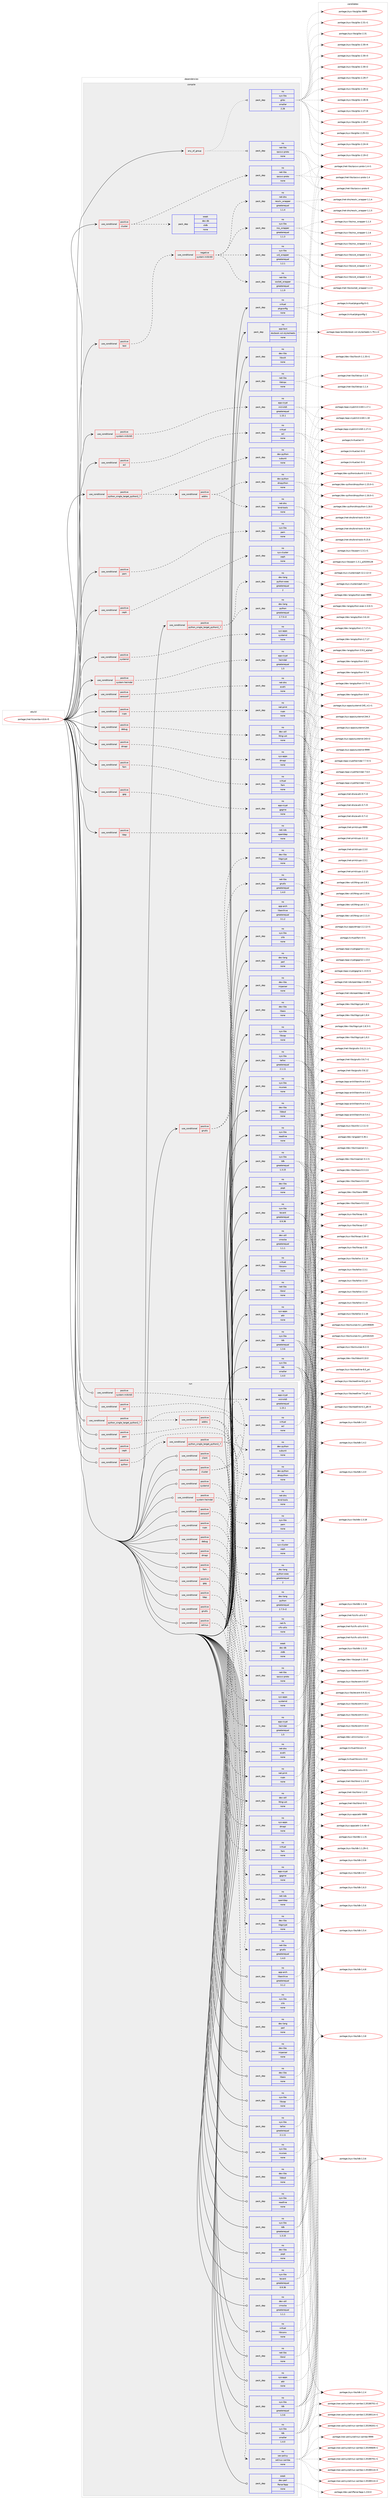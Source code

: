 digraph prolog {

# *************
# Graph options
# *************

newrank=true;
concentrate=true;
compound=true;
graph [rankdir=LR,fontname=Helvetica,fontsize=10,ranksep=1.5];#, ranksep=2.5, nodesep=0.2];
edge  [arrowhead=vee];
node  [fontname=Helvetica,fontsize=10];

# **********
# The ebuild
# **********

subgraph cluster_leftcol {
color=gray;
rank=same;
label=<<i>ebuild</i>>;
id [label="portage://net-fs/samba-4.8.6-r5", color=red, width=4, href="../net-fs/samba-4.8.6-r5.svg"];
}

# ****************
# The dependencies
# ****************

subgraph cluster_midcol {
color=gray;
label=<<i>dependencies</i>>;
subgraph cluster_compile {
fillcolor="#eeeeee";
style=filled;
label=<<i>compile</i>>;
subgraph any2229 {
dependency142521 [label=<<TABLE BORDER="0" CELLBORDER="1" CELLSPACING="0" CELLPADDING="4"><TR><TD CELLPADDING="10">any_of_group</TD></TR></TABLE>>, shape=none, color=red];subgraph pack109058 {
dependency142522 [label=<<TABLE BORDER="0" CELLBORDER="1" CELLSPACING="0" CELLPADDING="4" WIDTH="220"><TR><TD ROWSPAN="6" CELLPADDING="30">pack_dep</TD></TR><TR><TD WIDTH="110">no</TD></TR><TR><TD>net-libs</TD></TR><TR><TD>rpcsvc-proto</TD></TR><TR><TD>none</TD></TR><TR><TD></TD></TR></TABLE>>, shape=none, color=blue];
}
dependency142521:e -> dependency142522:w [weight=20,style="dotted",arrowhead="oinv"];
subgraph pack109059 {
dependency142523 [label=<<TABLE BORDER="0" CELLBORDER="1" CELLSPACING="0" CELLPADDING="4" WIDTH="220"><TR><TD ROWSPAN="6" CELLPADDING="30">pack_dep</TD></TR><TR><TD WIDTH="110">no</TD></TR><TR><TD>sys-libs</TD></TR><TR><TD>glibc</TD></TR><TR><TD>smaller</TD></TR><TR><TD>2.26</TD></TR></TABLE>>, shape=none, color=blue];
}
dependency142521:e -> dependency142523:w [weight=20,style="dotted",arrowhead="oinv"];
}
id:e -> dependency142521:w [weight=20,style="solid",arrowhead="vee"];
subgraph cond31082 {
dependency142524 [label=<<TABLE BORDER="0" CELLBORDER="1" CELLSPACING="0" CELLPADDING="4"><TR><TD ROWSPAN="3" CELLPADDING="10">use_conditional</TD></TR><TR><TD>positive</TD></TR><TR><TD>acl</TD></TR></TABLE>>, shape=none, color=red];
subgraph pack109060 {
dependency142525 [label=<<TABLE BORDER="0" CELLBORDER="1" CELLSPACING="0" CELLPADDING="4" WIDTH="220"><TR><TD ROWSPAN="6" CELLPADDING="30">pack_dep</TD></TR><TR><TD WIDTH="110">no</TD></TR><TR><TD>virtual</TD></TR><TR><TD>acl</TD></TR><TR><TD>none</TD></TR><TR><TD></TD></TR></TABLE>>, shape=none, color=blue];
}
dependency142524:e -> dependency142525:w [weight=20,style="dashed",arrowhead="vee"];
}
id:e -> dependency142524:w [weight=20,style="solid",arrowhead="vee"];
subgraph cond31083 {
dependency142526 [label=<<TABLE BORDER="0" CELLBORDER="1" CELLSPACING="0" CELLPADDING="4"><TR><TD ROWSPAN="3" CELLPADDING="10">use_conditional</TD></TR><TR><TD>positive</TD></TR><TR><TD>ceph</TD></TR></TABLE>>, shape=none, color=red];
subgraph pack109061 {
dependency142527 [label=<<TABLE BORDER="0" CELLBORDER="1" CELLSPACING="0" CELLPADDING="4" WIDTH="220"><TR><TD ROWSPAN="6" CELLPADDING="30">pack_dep</TD></TR><TR><TD WIDTH="110">no</TD></TR><TR><TD>sys-cluster</TD></TR><TR><TD>ceph</TD></TR><TR><TD>none</TD></TR><TR><TD></TD></TR></TABLE>>, shape=none, color=blue];
}
dependency142526:e -> dependency142527:w [weight=20,style="dashed",arrowhead="vee"];
}
id:e -> dependency142526:w [weight=20,style="solid",arrowhead="vee"];
subgraph cond31084 {
dependency142528 [label=<<TABLE BORDER="0" CELLBORDER="1" CELLSPACING="0" CELLPADDING="4"><TR><TD ROWSPAN="3" CELLPADDING="10">use_conditional</TD></TR><TR><TD>positive</TD></TR><TR><TD>cluster</TD></TR></TABLE>>, shape=none, color=red];
subgraph pack109062 {
dependency142529 [label=<<TABLE BORDER="0" CELLBORDER="1" CELLSPACING="0" CELLPADDING="4" WIDTH="220"><TR><TD ROWSPAN="6" CELLPADDING="30">pack_dep</TD></TR><TR><TD WIDTH="110">no</TD></TR><TR><TD>net-libs</TD></TR><TR><TD>rpcsvc-proto</TD></TR><TR><TD>none</TD></TR><TR><TD></TD></TR></TABLE>>, shape=none, color=blue];
}
dependency142528:e -> dependency142529:w [weight=20,style="dashed",arrowhead="vee"];
subgraph pack109063 {
dependency142530 [label=<<TABLE BORDER="0" CELLBORDER="1" CELLSPACING="0" CELLPADDING="4" WIDTH="220"><TR><TD ROWSPAN="6" CELLPADDING="30">pack_dep</TD></TR><TR><TD WIDTH="110">weak</TD></TR><TR><TD>dev-db</TD></TR><TR><TD>ctdb</TD></TR><TR><TD>none</TD></TR><TR><TD></TD></TR></TABLE>>, shape=none, color=blue];
}
dependency142528:e -> dependency142530:w [weight=20,style="dashed",arrowhead="vee"];
}
id:e -> dependency142528:w [weight=20,style="solid",arrowhead="vee"];
subgraph cond31085 {
dependency142531 [label=<<TABLE BORDER="0" CELLBORDER="1" CELLSPACING="0" CELLPADDING="4"><TR><TD ROWSPAN="3" CELLPADDING="10">use_conditional</TD></TR><TR><TD>positive</TD></TR><TR><TD>cups</TD></TR></TABLE>>, shape=none, color=red];
subgraph pack109064 {
dependency142532 [label=<<TABLE BORDER="0" CELLBORDER="1" CELLSPACING="0" CELLPADDING="4" WIDTH="220"><TR><TD ROWSPAN="6" CELLPADDING="30">pack_dep</TD></TR><TR><TD WIDTH="110">no</TD></TR><TR><TD>net-print</TD></TR><TR><TD>cups</TD></TR><TR><TD>none</TD></TR><TR><TD></TD></TR></TABLE>>, shape=none, color=blue];
}
dependency142531:e -> dependency142532:w [weight=20,style="dashed",arrowhead="vee"];
}
id:e -> dependency142531:w [weight=20,style="solid",arrowhead="vee"];
subgraph cond31086 {
dependency142533 [label=<<TABLE BORDER="0" CELLBORDER="1" CELLSPACING="0" CELLPADDING="4"><TR><TD ROWSPAN="3" CELLPADDING="10">use_conditional</TD></TR><TR><TD>positive</TD></TR><TR><TD>debug</TD></TR></TABLE>>, shape=none, color=red];
subgraph pack109065 {
dependency142534 [label=<<TABLE BORDER="0" CELLBORDER="1" CELLSPACING="0" CELLPADDING="4" WIDTH="220"><TR><TD ROWSPAN="6" CELLPADDING="30">pack_dep</TD></TR><TR><TD WIDTH="110">no</TD></TR><TR><TD>dev-util</TD></TR><TR><TD>lttng-ust</TD></TR><TR><TD>none</TD></TR><TR><TD></TD></TR></TABLE>>, shape=none, color=blue];
}
dependency142533:e -> dependency142534:w [weight=20,style="dashed",arrowhead="vee"];
}
id:e -> dependency142533:w [weight=20,style="solid",arrowhead="vee"];
subgraph cond31087 {
dependency142535 [label=<<TABLE BORDER="0" CELLBORDER="1" CELLSPACING="0" CELLPADDING="4"><TR><TD ROWSPAN="3" CELLPADDING="10">use_conditional</TD></TR><TR><TD>positive</TD></TR><TR><TD>dmapi</TD></TR></TABLE>>, shape=none, color=red];
subgraph pack109066 {
dependency142536 [label=<<TABLE BORDER="0" CELLBORDER="1" CELLSPACING="0" CELLPADDING="4" WIDTH="220"><TR><TD ROWSPAN="6" CELLPADDING="30">pack_dep</TD></TR><TR><TD WIDTH="110">no</TD></TR><TR><TD>sys-apps</TD></TR><TR><TD>dmapi</TD></TR><TR><TD>none</TD></TR><TR><TD></TD></TR></TABLE>>, shape=none, color=blue];
}
dependency142535:e -> dependency142536:w [weight=20,style="dashed",arrowhead="vee"];
}
id:e -> dependency142535:w [weight=20,style="solid",arrowhead="vee"];
subgraph cond31088 {
dependency142537 [label=<<TABLE BORDER="0" CELLBORDER="1" CELLSPACING="0" CELLPADDING="4"><TR><TD ROWSPAN="3" CELLPADDING="10">use_conditional</TD></TR><TR><TD>positive</TD></TR><TR><TD>fam</TD></TR></TABLE>>, shape=none, color=red];
subgraph pack109067 {
dependency142538 [label=<<TABLE BORDER="0" CELLBORDER="1" CELLSPACING="0" CELLPADDING="4" WIDTH="220"><TR><TD ROWSPAN="6" CELLPADDING="30">pack_dep</TD></TR><TR><TD WIDTH="110">no</TD></TR><TR><TD>virtual</TD></TR><TR><TD>fam</TD></TR><TR><TD>none</TD></TR><TR><TD></TD></TR></TABLE>>, shape=none, color=blue];
}
dependency142537:e -> dependency142538:w [weight=20,style="dashed",arrowhead="vee"];
}
id:e -> dependency142537:w [weight=20,style="solid",arrowhead="vee"];
subgraph cond31089 {
dependency142539 [label=<<TABLE BORDER="0" CELLBORDER="1" CELLSPACING="0" CELLPADDING="4"><TR><TD ROWSPAN="3" CELLPADDING="10">use_conditional</TD></TR><TR><TD>positive</TD></TR><TR><TD>gnutls</TD></TR></TABLE>>, shape=none, color=red];
subgraph pack109068 {
dependency142540 [label=<<TABLE BORDER="0" CELLBORDER="1" CELLSPACING="0" CELLPADDING="4" WIDTH="220"><TR><TD ROWSPAN="6" CELLPADDING="30">pack_dep</TD></TR><TR><TD WIDTH="110">no</TD></TR><TR><TD>dev-libs</TD></TR><TR><TD>libgcrypt</TD></TR><TR><TD>none</TD></TR><TR><TD></TD></TR></TABLE>>, shape=none, color=blue];
}
dependency142539:e -> dependency142540:w [weight=20,style="dashed",arrowhead="vee"];
subgraph pack109069 {
dependency142541 [label=<<TABLE BORDER="0" CELLBORDER="1" CELLSPACING="0" CELLPADDING="4" WIDTH="220"><TR><TD ROWSPAN="6" CELLPADDING="30">pack_dep</TD></TR><TR><TD WIDTH="110">no</TD></TR><TR><TD>net-libs</TD></TR><TR><TD>gnutls</TD></TR><TR><TD>greaterequal</TD></TR><TR><TD>1.4.0</TD></TR></TABLE>>, shape=none, color=blue];
}
dependency142539:e -> dependency142541:w [weight=20,style="dashed",arrowhead="vee"];
}
id:e -> dependency142539:w [weight=20,style="solid",arrowhead="vee"];
subgraph cond31090 {
dependency142542 [label=<<TABLE BORDER="0" CELLBORDER="1" CELLSPACING="0" CELLPADDING="4"><TR><TD ROWSPAN="3" CELLPADDING="10">use_conditional</TD></TR><TR><TD>positive</TD></TR><TR><TD>gpg</TD></TR></TABLE>>, shape=none, color=red];
subgraph pack109070 {
dependency142543 [label=<<TABLE BORDER="0" CELLBORDER="1" CELLSPACING="0" CELLPADDING="4" WIDTH="220"><TR><TD ROWSPAN="6" CELLPADDING="30">pack_dep</TD></TR><TR><TD WIDTH="110">no</TD></TR><TR><TD>app-crypt</TD></TR><TR><TD>gpgme</TD></TR><TR><TD>none</TD></TR><TR><TD></TD></TR></TABLE>>, shape=none, color=blue];
}
dependency142542:e -> dependency142543:w [weight=20,style="dashed",arrowhead="vee"];
}
id:e -> dependency142542:w [weight=20,style="solid",arrowhead="vee"];
subgraph cond31091 {
dependency142544 [label=<<TABLE BORDER="0" CELLBORDER="1" CELLSPACING="0" CELLPADDING="4"><TR><TD ROWSPAN="3" CELLPADDING="10">use_conditional</TD></TR><TR><TD>positive</TD></TR><TR><TD>ldap</TD></TR></TABLE>>, shape=none, color=red];
subgraph pack109071 {
dependency142545 [label=<<TABLE BORDER="0" CELLBORDER="1" CELLSPACING="0" CELLPADDING="4" WIDTH="220"><TR><TD ROWSPAN="6" CELLPADDING="30">pack_dep</TD></TR><TR><TD WIDTH="110">no</TD></TR><TR><TD>net-nds</TD></TR><TR><TD>openldap</TD></TR><TR><TD>none</TD></TR><TR><TD></TD></TR></TABLE>>, shape=none, color=blue];
}
dependency142544:e -> dependency142545:w [weight=20,style="dashed",arrowhead="vee"];
}
id:e -> dependency142544:w [weight=20,style="solid",arrowhead="vee"];
subgraph cond31092 {
dependency142546 [label=<<TABLE BORDER="0" CELLBORDER="1" CELLSPACING="0" CELLPADDING="4"><TR><TD ROWSPAN="3" CELLPADDING="10">use_conditional</TD></TR><TR><TD>positive</TD></TR><TR><TD>pam</TD></TR></TABLE>>, shape=none, color=red];
subgraph pack109072 {
dependency142547 [label=<<TABLE BORDER="0" CELLBORDER="1" CELLSPACING="0" CELLPADDING="4" WIDTH="220"><TR><TD ROWSPAN="6" CELLPADDING="30">pack_dep</TD></TR><TR><TD WIDTH="110">no</TD></TR><TR><TD>sys-libs</TD></TR><TR><TD>pam</TD></TR><TR><TD>none</TD></TR><TR><TD></TD></TR></TABLE>>, shape=none, color=blue];
}
dependency142546:e -> dependency142547:w [weight=20,style="dashed",arrowhead="vee"];
}
id:e -> dependency142546:w [weight=20,style="solid",arrowhead="vee"];
subgraph cond31093 {
dependency142548 [label=<<TABLE BORDER="0" CELLBORDER="1" CELLSPACING="0" CELLPADDING="4"><TR><TD ROWSPAN="3" CELLPADDING="10">use_conditional</TD></TR><TR><TD>positive</TD></TR><TR><TD>python_single_target_python2_7</TD></TR></TABLE>>, shape=none, color=red];
subgraph pack109073 {
dependency142549 [label=<<TABLE BORDER="0" CELLBORDER="1" CELLSPACING="0" CELLPADDING="4" WIDTH="220"><TR><TD ROWSPAN="6" CELLPADDING="30">pack_dep</TD></TR><TR><TD WIDTH="110">no</TD></TR><TR><TD>dev-lang</TD></TR><TR><TD>python</TD></TR><TR><TD>greaterequal</TD></TR><TR><TD>2.7.5-r2</TD></TR></TABLE>>, shape=none, color=blue];
}
dependency142548:e -> dependency142549:w [weight=20,style="dashed",arrowhead="vee"];
subgraph pack109074 {
dependency142550 [label=<<TABLE BORDER="0" CELLBORDER="1" CELLSPACING="0" CELLPADDING="4" WIDTH="220"><TR><TD ROWSPAN="6" CELLPADDING="30">pack_dep</TD></TR><TR><TD WIDTH="110">no</TD></TR><TR><TD>dev-lang</TD></TR><TR><TD>python-exec</TD></TR><TR><TD>greaterequal</TD></TR><TR><TD>2</TD></TR></TABLE>>, shape=none, color=blue];
}
dependency142548:e -> dependency142550:w [weight=20,style="dashed",arrowhead="vee"];
}
id:e -> dependency142548:w [weight=20,style="solid",arrowhead="vee"];
subgraph cond31094 {
dependency142551 [label=<<TABLE BORDER="0" CELLBORDER="1" CELLSPACING="0" CELLPADDING="4"><TR><TD ROWSPAN="3" CELLPADDING="10">use_conditional</TD></TR><TR><TD>positive</TD></TR><TR><TD>python_single_target_python2_7</TD></TR></TABLE>>, shape=none, color=red];
subgraph pack109075 {
dependency142552 [label=<<TABLE BORDER="0" CELLBORDER="1" CELLSPACING="0" CELLPADDING="4" WIDTH="220"><TR><TD ROWSPAN="6" CELLPADDING="30">pack_dep</TD></TR><TR><TD WIDTH="110">no</TD></TR><TR><TD>dev-python</TD></TR><TR><TD>subunit</TD></TR><TR><TD>none</TD></TR><TR><TD></TD></TR></TABLE>>, shape=none, color=blue];
}
dependency142551:e -> dependency142552:w [weight=20,style="dashed",arrowhead="vee"];
subgraph cond31095 {
dependency142553 [label=<<TABLE BORDER="0" CELLBORDER="1" CELLSPACING="0" CELLPADDING="4"><TR><TD ROWSPAN="3" CELLPADDING="10">use_conditional</TD></TR><TR><TD>positive</TD></TR><TR><TD>addns</TD></TR></TABLE>>, shape=none, color=red];
subgraph pack109076 {
dependency142554 [label=<<TABLE BORDER="0" CELLBORDER="1" CELLSPACING="0" CELLPADDING="4" WIDTH="220"><TR><TD ROWSPAN="6" CELLPADDING="30">pack_dep</TD></TR><TR><TD WIDTH="110">no</TD></TR><TR><TD>net-dns</TD></TR><TR><TD>bind-tools</TD></TR><TR><TD>none</TD></TR><TR><TD></TD></TR></TABLE>>, shape=none, color=blue];
}
dependency142553:e -> dependency142554:w [weight=20,style="dashed",arrowhead="vee"];
subgraph pack109077 {
dependency142555 [label=<<TABLE BORDER="0" CELLBORDER="1" CELLSPACING="0" CELLPADDING="4" WIDTH="220"><TR><TD ROWSPAN="6" CELLPADDING="30">pack_dep</TD></TR><TR><TD WIDTH="110">no</TD></TR><TR><TD>dev-python</TD></TR><TR><TD>dnspython</TD></TR><TR><TD>none</TD></TR><TR><TD></TD></TR></TABLE>>, shape=none, color=blue];
}
dependency142553:e -> dependency142555:w [weight=20,style="dashed",arrowhead="vee"];
}
dependency142551:e -> dependency142553:w [weight=20,style="dashed",arrowhead="vee"];
}
id:e -> dependency142551:w [weight=20,style="solid",arrowhead="vee"];
subgraph cond31096 {
dependency142556 [label=<<TABLE BORDER="0" CELLBORDER="1" CELLSPACING="0" CELLPADDING="4"><TR><TD ROWSPAN="3" CELLPADDING="10">use_conditional</TD></TR><TR><TD>positive</TD></TR><TR><TD>system-heimdal</TD></TR></TABLE>>, shape=none, color=red];
subgraph pack109078 {
dependency142557 [label=<<TABLE BORDER="0" CELLBORDER="1" CELLSPACING="0" CELLPADDING="4" WIDTH="220"><TR><TD ROWSPAN="6" CELLPADDING="30">pack_dep</TD></TR><TR><TD WIDTH="110">no</TD></TR><TR><TD>app-crypt</TD></TR><TR><TD>heimdal</TD></TR><TR><TD>greaterequal</TD></TR><TR><TD>1.5</TD></TR></TABLE>>, shape=none, color=blue];
}
dependency142556:e -> dependency142557:w [weight=20,style="dashed",arrowhead="vee"];
}
id:e -> dependency142556:w [weight=20,style="solid",arrowhead="vee"];
subgraph cond31097 {
dependency142558 [label=<<TABLE BORDER="0" CELLBORDER="1" CELLSPACING="0" CELLPADDING="4"><TR><TD ROWSPAN="3" CELLPADDING="10">use_conditional</TD></TR><TR><TD>positive</TD></TR><TR><TD>system-mitkrb5</TD></TR></TABLE>>, shape=none, color=red];
subgraph pack109079 {
dependency142559 [label=<<TABLE BORDER="0" CELLBORDER="1" CELLSPACING="0" CELLPADDING="4" WIDTH="220"><TR><TD ROWSPAN="6" CELLPADDING="30">pack_dep</TD></TR><TR><TD WIDTH="110">no</TD></TR><TR><TD>app-crypt</TD></TR><TR><TD>mit-krb5</TD></TR><TR><TD>greaterequal</TD></TR><TR><TD>1.15.1</TD></TR></TABLE>>, shape=none, color=blue];
}
dependency142558:e -> dependency142559:w [weight=20,style="dashed",arrowhead="vee"];
}
id:e -> dependency142558:w [weight=20,style="solid",arrowhead="vee"];
subgraph cond31098 {
dependency142560 [label=<<TABLE BORDER="0" CELLBORDER="1" CELLSPACING="0" CELLPADDING="4"><TR><TD ROWSPAN="3" CELLPADDING="10">use_conditional</TD></TR><TR><TD>positive</TD></TR><TR><TD>systemd</TD></TR></TABLE>>, shape=none, color=red];
subgraph pack109080 {
dependency142561 [label=<<TABLE BORDER="0" CELLBORDER="1" CELLSPACING="0" CELLPADDING="4" WIDTH="220"><TR><TD ROWSPAN="6" CELLPADDING="30">pack_dep</TD></TR><TR><TD WIDTH="110">no</TD></TR><TR><TD>sys-apps</TD></TR><TR><TD>systemd</TD></TR><TR><TD>none</TD></TR><TR><TD></TD></TR></TABLE>>, shape=none, color=blue];
}
dependency142560:e -> dependency142561:w [weight=20,style="dashed",arrowhead="vee"];
}
id:e -> dependency142560:w [weight=20,style="solid",arrowhead="vee"];
subgraph cond31099 {
dependency142562 [label=<<TABLE BORDER="0" CELLBORDER="1" CELLSPACING="0" CELLPADDING="4"><TR><TD ROWSPAN="3" CELLPADDING="10">use_conditional</TD></TR><TR><TD>positive</TD></TR><TR><TD>test</TD></TR></TABLE>>, shape=none, color=red];
subgraph cond31100 {
dependency142563 [label=<<TABLE BORDER="0" CELLBORDER="1" CELLSPACING="0" CELLPADDING="4"><TR><TD ROWSPAN="3" CELLPADDING="10">use_conditional</TD></TR><TR><TD>negative</TD></TR><TR><TD>system-mitkrb5</TD></TR></TABLE>>, shape=none, color=red];
subgraph pack109081 {
dependency142564 [label=<<TABLE BORDER="0" CELLBORDER="1" CELLSPACING="0" CELLPADDING="4" WIDTH="220"><TR><TD ROWSPAN="6" CELLPADDING="30">pack_dep</TD></TR><TR><TD WIDTH="110">no</TD></TR><TR><TD>sys-libs</TD></TR><TR><TD>nss_wrapper</TD></TR><TR><TD>greaterequal</TD></TR><TR><TD>1.1.3</TD></TR></TABLE>>, shape=none, color=blue];
}
dependency142563:e -> dependency142564:w [weight=20,style="dashed",arrowhead="vee"];
subgraph pack109082 {
dependency142565 [label=<<TABLE BORDER="0" CELLBORDER="1" CELLSPACING="0" CELLPADDING="4" WIDTH="220"><TR><TD ROWSPAN="6" CELLPADDING="30">pack_dep</TD></TR><TR><TD WIDTH="110">no</TD></TR><TR><TD>net-dns</TD></TR><TR><TD>resolv_wrapper</TD></TR><TR><TD>greaterequal</TD></TR><TR><TD>1.1.4</TD></TR></TABLE>>, shape=none, color=blue];
}
dependency142563:e -> dependency142565:w [weight=20,style="dashed",arrowhead="vee"];
subgraph pack109083 {
dependency142566 [label=<<TABLE BORDER="0" CELLBORDER="1" CELLSPACING="0" CELLPADDING="4" WIDTH="220"><TR><TD ROWSPAN="6" CELLPADDING="30">pack_dep</TD></TR><TR><TD WIDTH="110">no</TD></TR><TR><TD>net-libs</TD></TR><TR><TD>socket_wrapper</TD></TR><TR><TD>greaterequal</TD></TR><TR><TD>1.1.9</TD></TR></TABLE>>, shape=none, color=blue];
}
dependency142563:e -> dependency142566:w [weight=20,style="dashed",arrowhead="vee"];
subgraph pack109084 {
dependency142567 [label=<<TABLE BORDER="0" CELLBORDER="1" CELLSPACING="0" CELLPADDING="4" WIDTH="220"><TR><TD ROWSPAN="6" CELLPADDING="30">pack_dep</TD></TR><TR><TD WIDTH="110">no</TD></TR><TR><TD>sys-libs</TD></TR><TR><TD>uid_wrapper</TD></TR><TR><TD>greaterequal</TD></TR><TR><TD>1.2.1</TD></TR></TABLE>>, shape=none, color=blue];
}
dependency142563:e -> dependency142567:w [weight=20,style="dashed",arrowhead="vee"];
}
dependency142562:e -> dependency142563:w [weight=20,style="dashed",arrowhead="vee"];
}
id:e -> dependency142562:w [weight=20,style="solid",arrowhead="vee"];
subgraph cond31101 {
dependency142568 [label=<<TABLE BORDER="0" CELLBORDER="1" CELLSPACING="0" CELLPADDING="4"><TR><TD ROWSPAN="3" CELLPADDING="10">use_conditional</TD></TR><TR><TD>positive</TD></TR><TR><TD>zeroconf</TD></TR></TABLE>>, shape=none, color=red];
subgraph pack109085 {
dependency142569 [label=<<TABLE BORDER="0" CELLBORDER="1" CELLSPACING="0" CELLPADDING="4" WIDTH="220"><TR><TD ROWSPAN="6" CELLPADDING="30">pack_dep</TD></TR><TR><TD WIDTH="110">no</TD></TR><TR><TD>net-dns</TD></TR><TR><TD>avahi</TD></TR><TR><TD>none</TD></TR><TR><TD></TD></TR></TABLE>>, shape=none, color=blue];
}
dependency142568:e -> dependency142569:w [weight=20,style="dashed",arrowhead="vee"];
}
id:e -> dependency142568:w [weight=20,style="solid",arrowhead="vee"];
subgraph pack109086 {
dependency142570 [label=<<TABLE BORDER="0" CELLBORDER="1" CELLSPACING="0" CELLPADDING="4" WIDTH="220"><TR><TD ROWSPAN="6" CELLPADDING="30">pack_dep</TD></TR><TR><TD WIDTH="110">no</TD></TR><TR><TD>app-arch</TD></TR><TR><TD>libarchive</TD></TR><TR><TD>greaterequal</TD></TR><TR><TD>3.1.2</TD></TR></TABLE>>, shape=none, color=blue];
}
id:e -> dependency142570:w [weight=20,style="solid",arrowhead="vee"];
subgraph pack109087 {
dependency142571 [label=<<TABLE BORDER="0" CELLBORDER="1" CELLSPACING="0" CELLPADDING="4" WIDTH="220"><TR><TD ROWSPAN="6" CELLPADDING="30">pack_dep</TD></TR><TR><TD WIDTH="110">no</TD></TR><TR><TD>app-text</TD></TR><TR><TD>docbook-xsl-stylesheets</TD></TR><TR><TD>none</TD></TR><TR><TD></TD></TR></TABLE>>, shape=none, color=blue];
}
id:e -> dependency142571:w [weight=20,style="solid",arrowhead="vee"];
subgraph pack109088 {
dependency142572 [label=<<TABLE BORDER="0" CELLBORDER="1" CELLSPACING="0" CELLPADDING="4" WIDTH="220"><TR><TD ROWSPAN="6" CELLPADDING="30">pack_dep</TD></TR><TR><TD WIDTH="110">no</TD></TR><TR><TD>dev-lang</TD></TR><TR><TD>perl</TD></TR><TR><TD>none</TD></TR><TR><TD></TD></TR></TABLE>>, shape=none, color=blue];
}
id:e -> dependency142572:w [weight=20,style="solid",arrowhead="vee"];
subgraph pack109089 {
dependency142573 [label=<<TABLE BORDER="0" CELLBORDER="1" CELLSPACING="0" CELLPADDING="4" WIDTH="220"><TR><TD ROWSPAN="6" CELLPADDING="30">pack_dep</TD></TR><TR><TD WIDTH="110">no</TD></TR><TR><TD>dev-libs</TD></TR><TR><TD>iniparser</TD></TR><TR><TD>none</TD></TR><TR><TD></TD></TR></TABLE>>, shape=none, color=blue];
}
id:e -> dependency142573:w [weight=20,style="solid",arrowhead="vee"];
subgraph pack109090 {
dependency142574 [label=<<TABLE BORDER="0" CELLBORDER="1" CELLSPACING="0" CELLPADDING="4" WIDTH="220"><TR><TD ROWSPAN="6" CELLPADDING="30">pack_dep</TD></TR><TR><TD WIDTH="110">no</TD></TR><TR><TD>dev-libs</TD></TR><TR><TD>libaio</TD></TR><TR><TD>none</TD></TR><TR><TD></TD></TR></TABLE>>, shape=none, color=blue];
}
id:e -> dependency142574:w [weight=20,style="solid",arrowhead="vee"];
subgraph pack109091 {
dependency142575 [label=<<TABLE BORDER="0" CELLBORDER="1" CELLSPACING="0" CELLPADDING="4" WIDTH="220"><TR><TD ROWSPAN="6" CELLPADDING="30">pack_dep</TD></TR><TR><TD WIDTH="110">no</TD></TR><TR><TD>dev-libs</TD></TR><TR><TD>libbsd</TD></TR><TR><TD>none</TD></TR><TR><TD></TD></TR></TABLE>>, shape=none, color=blue];
}
id:e -> dependency142575:w [weight=20,style="solid",arrowhead="vee"];
subgraph pack109092 {
dependency142576 [label=<<TABLE BORDER="0" CELLBORDER="1" CELLSPACING="0" CELLPADDING="4" WIDTH="220"><TR><TD ROWSPAN="6" CELLPADDING="30">pack_dep</TD></TR><TR><TD WIDTH="110">no</TD></TR><TR><TD>dev-libs</TD></TR><TR><TD>libxslt</TD></TR><TR><TD>none</TD></TR><TR><TD></TD></TR></TABLE>>, shape=none, color=blue];
}
id:e -> dependency142576:w [weight=20,style="solid",arrowhead="vee"];
subgraph pack109093 {
dependency142577 [label=<<TABLE BORDER="0" CELLBORDER="1" CELLSPACING="0" CELLPADDING="4" WIDTH="220"><TR><TD ROWSPAN="6" CELLPADDING="30">pack_dep</TD></TR><TR><TD WIDTH="110">no</TD></TR><TR><TD>dev-libs</TD></TR><TR><TD>popt</TD></TR><TR><TD>none</TD></TR><TR><TD></TD></TR></TABLE>>, shape=none, color=blue];
}
id:e -> dependency142577:w [weight=20,style="solid",arrowhead="vee"];
subgraph pack109094 {
dependency142578 [label=<<TABLE BORDER="0" CELLBORDER="1" CELLSPACING="0" CELLPADDING="4" WIDTH="220"><TR><TD ROWSPAN="6" CELLPADDING="30">pack_dep</TD></TR><TR><TD WIDTH="110">no</TD></TR><TR><TD>dev-util</TD></TR><TR><TD>cmocka</TD></TR><TR><TD>greaterequal</TD></TR><TR><TD>1.1.1</TD></TR></TABLE>>, shape=none, color=blue];
}
id:e -> dependency142578:w [weight=20,style="solid",arrowhead="vee"];
subgraph pack109095 {
dependency142579 [label=<<TABLE BORDER="0" CELLBORDER="1" CELLSPACING="0" CELLPADDING="4" WIDTH="220"><TR><TD ROWSPAN="6" CELLPADDING="30">pack_dep</TD></TR><TR><TD WIDTH="110">no</TD></TR><TR><TD>net-libs</TD></TR><TR><TD>libnsl</TD></TR><TR><TD>none</TD></TR><TR><TD></TD></TR></TABLE>>, shape=none, color=blue];
}
id:e -> dependency142579:w [weight=20,style="solid",arrowhead="vee"];
subgraph pack109096 {
dependency142580 [label=<<TABLE BORDER="0" CELLBORDER="1" CELLSPACING="0" CELLPADDING="4" WIDTH="220"><TR><TD ROWSPAN="6" CELLPADDING="30">pack_dep</TD></TR><TR><TD WIDTH="110">no</TD></TR><TR><TD>net-libs</TD></TR><TR><TD>libtirpc</TD></TR><TR><TD>none</TD></TR><TR><TD></TD></TR></TABLE>>, shape=none, color=blue];
}
id:e -> dependency142580:w [weight=20,style="solid",arrowhead="vee"];
subgraph pack109097 {
dependency142581 [label=<<TABLE BORDER="0" CELLBORDER="1" CELLSPACING="0" CELLPADDING="4" WIDTH="220"><TR><TD ROWSPAN="6" CELLPADDING="30">pack_dep</TD></TR><TR><TD WIDTH="110">no</TD></TR><TR><TD>sys-apps</TD></TR><TR><TD>attr</TD></TR><TR><TD>none</TD></TR><TR><TD></TD></TR></TABLE>>, shape=none, color=blue];
}
id:e -> dependency142581:w [weight=20,style="solid",arrowhead="vee"];
subgraph pack109098 {
dependency142582 [label=<<TABLE BORDER="0" CELLBORDER="1" CELLSPACING="0" CELLPADDING="4" WIDTH="220"><TR><TD ROWSPAN="6" CELLPADDING="30">pack_dep</TD></TR><TR><TD WIDTH="110">no</TD></TR><TR><TD>sys-libs</TD></TR><TR><TD>ldb</TD></TR><TR><TD>greaterequal</TD></TR><TR><TD>1.3.6</TD></TR></TABLE>>, shape=none, color=blue];
}
id:e -> dependency142582:w [weight=20,style="solid",arrowhead="vee"];
subgraph pack109099 {
dependency142583 [label=<<TABLE BORDER="0" CELLBORDER="1" CELLSPACING="0" CELLPADDING="4" WIDTH="220"><TR><TD ROWSPAN="6" CELLPADDING="30">pack_dep</TD></TR><TR><TD WIDTH="110">no</TD></TR><TR><TD>sys-libs</TD></TR><TR><TD>ldb</TD></TR><TR><TD>smaller</TD></TR><TR><TD>1.4.0</TD></TR></TABLE>>, shape=none, color=blue];
}
id:e -> dependency142583:w [weight=20,style="solid",arrowhead="vee"];
subgraph pack109100 {
dependency142584 [label=<<TABLE BORDER="0" CELLBORDER="1" CELLSPACING="0" CELLPADDING="4" WIDTH="220"><TR><TD ROWSPAN="6" CELLPADDING="30">pack_dep</TD></TR><TR><TD WIDTH="110">no</TD></TR><TR><TD>sys-libs</TD></TR><TR><TD>libcap</TD></TR><TR><TD>none</TD></TR><TR><TD></TD></TR></TABLE>>, shape=none, color=blue];
}
id:e -> dependency142584:w [weight=20,style="solid",arrowhead="vee"];
subgraph pack109101 {
dependency142585 [label=<<TABLE BORDER="0" CELLBORDER="1" CELLSPACING="0" CELLPADDING="4" WIDTH="220"><TR><TD ROWSPAN="6" CELLPADDING="30">pack_dep</TD></TR><TR><TD WIDTH="110">no</TD></TR><TR><TD>sys-libs</TD></TR><TR><TD>ncurses</TD></TR><TR><TD>none</TD></TR><TR><TD></TD></TR></TABLE>>, shape=none, color=blue];
}
id:e -> dependency142585:w [weight=20,style="solid",arrowhead="vee"];
subgraph pack109102 {
dependency142586 [label=<<TABLE BORDER="0" CELLBORDER="1" CELLSPACING="0" CELLPADDING="4" WIDTH="220"><TR><TD ROWSPAN="6" CELLPADDING="30">pack_dep</TD></TR><TR><TD WIDTH="110">no</TD></TR><TR><TD>sys-libs</TD></TR><TR><TD>readline</TD></TR><TR><TD>none</TD></TR><TR><TD></TD></TR></TABLE>>, shape=none, color=blue];
}
id:e -> dependency142586:w [weight=20,style="solid",arrowhead="vee"];
subgraph pack109103 {
dependency142587 [label=<<TABLE BORDER="0" CELLBORDER="1" CELLSPACING="0" CELLPADDING="4" WIDTH="220"><TR><TD ROWSPAN="6" CELLPADDING="30">pack_dep</TD></TR><TR><TD WIDTH="110">no</TD></TR><TR><TD>sys-libs</TD></TR><TR><TD>talloc</TD></TR><TR><TD>greaterequal</TD></TR><TR><TD>2.1.11</TD></TR></TABLE>>, shape=none, color=blue];
}
id:e -> dependency142587:w [weight=20,style="solid",arrowhead="vee"];
subgraph pack109104 {
dependency142588 [label=<<TABLE BORDER="0" CELLBORDER="1" CELLSPACING="0" CELLPADDING="4" WIDTH="220"><TR><TD ROWSPAN="6" CELLPADDING="30">pack_dep</TD></TR><TR><TD WIDTH="110">no</TD></TR><TR><TD>sys-libs</TD></TR><TR><TD>tdb</TD></TR><TR><TD>greaterequal</TD></TR><TR><TD>1.3.15</TD></TR></TABLE>>, shape=none, color=blue];
}
id:e -> dependency142588:w [weight=20,style="solid",arrowhead="vee"];
subgraph pack109105 {
dependency142589 [label=<<TABLE BORDER="0" CELLBORDER="1" CELLSPACING="0" CELLPADDING="4" WIDTH="220"><TR><TD ROWSPAN="6" CELLPADDING="30">pack_dep</TD></TR><TR><TD WIDTH="110">no</TD></TR><TR><TD>sys-libs</TD></TR><TR><TD>tevent</TD></TR><TR><TD>greaterequal</TD></TR><TR><TD>0.9.36</TD></TR></TABLE>>, shape=none, color=blue];
}
id:e -> dependency142589:w [weight=20,style="solid",arrowhead="vee"];
subgraph pack109106 {
dependency142590 [label=<<TABLE BORDER="0" CELLBORDER="1" CELLSPACING="0" CELLPADDING="4" WIDTH="220"><TR><TD ROWSPAN="6" CELLPADDING="30">pack_dep</TD></TR><TR><TD WIDTH="110">no</TD></TR><TR><TD>sys-libs</TD></TR><TR><TD>zlib</TD></TR><TR><TD>none</TD></TR><TR><TD></TD></TR></TABLE>>, shape=none, color=blue];
}
id:e -> dependency142590:w [weight=20,style="solid",arrowhead="vee"];
subgraph pack109107 {
dependency142591 [label=<<TABLE BORDER="0" CELLBORDER="1" CELLSPACING="0" CELLPADDING="4" WIDTH="220"><TR><TD ROWSPAN="6" CELLPADDING="30">pack_dep</TD></TR><TR><TD WIDTH="110">no</TD></TR><TR><TD>virtual</TD></TR><TR><TD>libiconv</TD></TR><TR><TD>none</TD></TR><TR><TD></TD></TR></TABLE>>, shape=none, color=blue];
}
id:e -> dependency142591:w [weight=20,style="solid",arrowhead="vee"];
subgraph pack109108 {
dependency142592 [label=<<TABLE BORDER="0" CELLBORDER="1" CELLSPACING="0" CELLPADDING="4" WIDTH="220"><TR><TD ROWSPAN="6" CELLPADDING="30">pack_dep</TD></TR><TR><TD WIDTH="110">no</TD></TR><TR><TD>virtual</TD></TR><TR><TD>pkgconfig</TD></TR><TR><TD>none</TD></TR><TR><TD></TD></TR></TABLE>>, shape=none, color=blue];
}
id:e -> dependency142592:w [weight=20,style="solid",arrowhead="vee"];
}
subgraph cluster_compileandrun {
fillcolor="#eeeeee";
style=filled;
label=<<i>compile and run</i>>;
}
subgraph cluster_run {
fillcolor="#eeeeee";
style=filled;
label=<<i>run</i>>;
subgraph cond31102 {
dependency142593 [label=<<TABLE BORDER="0" CELLBORDER="1" CELLSPACING="0" CELLPADDING="4"><TR><TD ROWSPAN="3" CELLPADDING="10">use_conditional</TD></TR><TR><TD>positive</TD></TR><TR><TD>acl</TD></TR></TABLE>>, shape=none, color=red];
subgraph pack109109 {
dependency142594 [label=<<TABLE BORDER="0" CELLBORDER="1" CELLSPACING="0" CELLPADDING="4" WIDTH="220"><TR><TD ROWSPAN="6" CELLPADDING="30">pack_dep</TD></TR><TR><TD WIDTH="110">no</TD></TR><TR><TD>virtual</TD></TR><TR><TD>acl</TD></TR><TR><TD>none</TD></TR><TR><TD></TD></TR></TABLE>>, shape=none, color=blue];
}
dependency142593:e -> dependency142594:w [weight=20,style="dashed",arrowhead="vee"];
}
id:e -> dependency142593:w [weight=20,style="solid",arrowhead="odot"];
subgraph cond31103 {
dependency142595 [label=<<TABLE BORDER="0" CELLBORDER="1" CELLSPACING="0" CELLPADDING="4"><TR><TD ROWSPAN="3" CELLPADDING="10">use_conditional</TD></TR><TR><TD>positive</TD></TR><TR><TD>ceph</TD></TR></TABLE>>, shape=none, color=red];
subgraph pack109110 {
dependency142596 [label=<<TABLE BORDER="0" CELLBORDER="1" CELLSPACING="0" CELLPADDING="4" WIDTH="220"><TR><TD ROWSPAN="6" CELLPADDING="30">pack_dep</TD></TR><TR><TD WIDTH="110">no</TD></TR><TR><TD>sys-cluster</TD></TR><TR><TD>ceph</TD></TR><TR><TD>none</TD></TR><TR><TD></TD></TR></TABLE>>, shape=none, color=blue];
}
dependency142595:e -> dependency142596:w [weight=20,style="dashed",arrowhead="vee"];
}
id:e -> dependency142595:w [weight=20,style="solid",arrowhead="odot"];
subgraph cond31104 {
dependency142597 [label=<<TABLE BORDER="0" CELLBORDER="1" CELLSPACING="0" CELLPADDING="4"><TR><TD ROWSPAN="3" CELLPADDING="10">use_conditional</TD></TR><TR><TD>positive</TD></TR><TR><TD>client</TD></TR></TABLE>>, shape=none, color=red];
subgraph pack109111 {
dependency142598 [label=<<TABLE BORDER="0" CELLBORDER="1" CELLSPACING="0" CELLPADDING="4" WIDTH="220"><TR><TD ROWSPAN="6" CELLPADDING="30">pack_dep</TD></TR><TR><TD WIDTH="110">no</TD></TR><TR><TD>net-fs</TD></TR><TR><TD>cifs-utils</TD></TR><TR><TD>none</TD></TR><TR><TD></TD></TR></TABLE>>, shape=none, color=blue];
}
dependency142597:e -> dependency142598:w [weight=20,style="dashed",arrowhead="vee"];
}
id:e -> dependency142597:w [weight=20,style="solid",arrowhead="odot"];
subgraph cond31105 {
dependency142599 [label=<<TABLE BORDER="0" CELLBORDER="1" CELLSPACING="0" CELLPADDING="4"><TR><TD ROWSPAN="3" CELLPADDING="10">use_conditional</TD></TR><TR><TD>positive</TD></TR><TR><TD>cluster</TD></TR></TABLE>>, shape=none, color=red];
subgraph pack109112 {
dependency142600 [label=<<TABLE BORDER="0" CELLBORDER="1" CELLSPACING="0" CELLPADDING="4" WIDTH="220"><TR><TD ROWSPAN="6" CELLPADDING="30">pack_dep</TD></TR><TR><TD WIDTH="110">no</TD></TR><TR><TD>net-libs</TD></TR><TR><TD>rpcsvc-proto</TD></TR><TR><TD>none</TD></TR><TR><TD></TD></TR></TABLE>>, shape=none, color=blue];
}
dependency142599:e -> dependency142600:w [weight=20,style="dashed",arrowhead="vee"];
subgraph pack109113 {
dependency142601 [label=<<TABLE BORDER="0" CELLBORDER="1" CELLSPACING="0" CELLPADDING="4" WIDTH="220"><TR><TD ROWSPAN="6" CELLPADDING="30">pack_dep</TD></TR><TR><TD WIDTH="110">weak</TD></TR><TR><TD>dev-db</TD></TR><TR><TD>ctdb</TD></TR><TR><TD>none</TD></TR><TR><TD></TD></TR></TABLE>>, shape=none, color=blue];
}
dependency142599:e -> dependency142601:w [weight=20,style="dashed",arrowhead="vee"];
}
id:e -> dependency142599:w [weight=20,style="solid",arrowhead="odot"];
subgraph cond31106 {
dependency142602 [label=<<TABLE BORDER="0" CELLBORDER="1" CELLSPACING="0" CELLPADDING="4"><TR><TD ROWSPAN="3" CELLPADDING="10">use_conditional</TD></TR><TR><TD>positive</TD></TR><TR><TD>cups</TD></TR></TABLE>>, shape=none, color=red];
subgraph pack109114 {
dependency142603 [label=<<TABLE BORDER="0" CELLBORDER="1" CELLSPACING="0" CELLPADDING="4" WIDTH="220"><TR><TD ROWSPAN="6" CELLPADDING="30">pack_dep</TD></TR><TR><TD WIDTH="110">no</TD></TR><TR><TD>net-print</TD></TR><TR><TD>cups</TD></TR><TR><TD>none</TD></TR><TR><TD></TD></TR></TABLE>>, shape=none, color=blue];
}
dependency142602:e -> dependency142603:w [weight=20,style="dashed",arrowhead="vee"];
}
id:e -> dependency142602:w [weight=20,style="solid",arrowhead="odot"];
subgraph cond31107 {
dependency142604 [label=<<TABLE BORDER="0" CELLBORDER="1" CELLSPACING="0" CELLPADDING="4"><TR><TD ROWSPAN="3" CELLPADDING="10">use_conditional</TD></TR><TR><TD>positive</TD></TR><TR><TD>debug</TD></TR></TABLE>>, shape=none, color=red];
subgraph pack109115 {
dependency142605 [label=<<TABLE BORDER="0" CELLBORDER="1" CELLSPACING="0" CELLPADDING="4" WIDTH="220"><TR><TD ROWSPAN="6" CELLPADDING="30">pack_dep</TD></TR><TR><TD WIDTH="110">no</TD></TR><TR><TD>dev-util</TD></TR><TR><TD>lttng-ust</TD></TR><TR><TD>none</TD></TR><TR><TD></TD></TR></TABLE>>, shape=none, color=blue];
}
dependency142604:e -> dependency142605:w [weight=20,style="dashed",arrowhead="vee"];
}
id:e -> dependency142604:w [weight=20,style="solid",arrowhead="odot"];
subgraph cond31108 {
dependency142606 [label=<<TABLE BORDER="0" CELLBORDER="1" CELLSPACING="0" CELLPADDING="4"><TR><TD ROWSPAN="3" CELLPADDING="10">use_conditional</TD></TR><TR><TD>positive</TD></TR><TR><TD>dmapi</TD></TR></TABLE>>, shape=none, color=red];
subgraph pack109116 {
dependency142607 [label=<<TABLE BORDER="0" CELLBORDER="1" CELLSPACING="0" CELLPADDING="4" WIDTH="220"><TR><TD ROWSPAN="6" CELLPADDING="30">pack_dep</TD></TR><TR><TD WIDTH="110">no</TD></TR><TR><TD>sys-apps</TD></TR><TR><TD>dmapi</TD></TR><TR><TD>none</TD></TR><TR><TD></TD></TR></TABLE>>, shape=none, color=blue];
}
dependency142606:e -> dependency142607:w [weight=20,style="dashed",arrowhead="vee"];
}
id:e -> dependency142606:w [weight=20,style="solid",arrowhead="odot"];
subgraph cond31109 {
dependency142608 [label=<<TABLE BORDER="0" CELLBORDER="1" CELLSPACING="0" CELLPADDING="4"><TR><TD ROWSPAN="3" CELLPADDING="10">use_conditional</TD></TR><TR><TD>positive</TD></TR><TR><TD>fam</TD></TR></TABLE>>, shape=none, color=red];
subgraph pack109117 {
dependency142609 [label=<<TABLE BORDER="0" CELLBORDER="1" CELLSPACING="0" CELLPADDING="4" WIDTH="220"><TR><TD ROWSPAN="6" CELLPADDING="30">pack_dep</TD></TR><TR><TD WIDTH="110">no</TD></TR><TR><TD>virtual</TD></TR><TR><TD>fam</TD></TR><TR><TD>none</TD></TR><TR><TD></TD></TR></TABLE>>, shape=none, color=blue];
}
dependency142608:e -> dependency142609:w [weight=20,style="dashed",arrowhead="vee"];
}
id:e -> dependency142608:w [weight=20,style="solid",arrowhead="odot"];
subgraph cond31110 {
dependency142610 [label=<<TABLE BORDER="0" CELLBORDER="1" CELLSPACING="0" CELLPADDING="4"><TR><TD ROWSPAN="3" CELLPADDING="10">use_conditional</TD></TR><TR><TD>positive</TD></TR><TR><TD>gnutls</TD></TR></TABLE>>, shape=none, color=red];
subgraph pack109118 {
dependency142611 [label=<<TABLE BORDER="0" CELLBORDER="1" CELLSPACING="0" CELLPADDING="4" WIDTH="220"><TR><TD ROWSPAN="6" CELLPADDING="30">pack_dep</TD></TR><TR><TD WIDTH="110">no</TD></TR><TR><TD>dev-libs</TD></TR><TR><TD>libgcrypt</TD></TR><TR><TD>none</TD></TR><TR><TD></TD></TR></TABLE>>, shape=none, color=blue];
}
dependency142610:e -> dependency142611:w [weight=20,style="dashed",arrowhead="vee"];
subgraph pack109119 {
dependency142612 [label=<<TABLE BORDER="0" CELLBORDER="1" CELLSPACING="0" CELLPADDING="4" WIDTH="220"><TR><TD ROWSPAN="6" CELLPADDING="30">pack_dep</TD></TR><TR><TD WIDTH="110">no</TD></TR><TR><TD>net-libs</TD></TR><TR><TD>gnutls</TD></TR><TR><TD>greaterequal</TD></TR><TR><TD>1.4.0</TD></TR></TABLE>>, shape=none, color=blue];
}
dependency142610:e -> dependency142612:w [weight=20,style="dashed",arrowhead="vee"];
}
id:e -> dependency142610:w [weight=20,style="solid",arrowhead="odot"];
subgraph cond31111 {
dependency142613 [label=<<TABLE BORDER="0" CELLBORDER="1" CELLSPACING="0" CELLPADDING="4"><TR><TD ROWSPAN="3" CELLPADDING="10">use_conditional</TD></TR><TR><TD>positive</TD></TR><TR><TD>gpg</TD></TR></TABLE>>, shape=none, color=red];
subgraph pack109120 {
dependency142614 [label=<<TABLE BORDER="0" CELLBORDER="1" CELLSPACING="0" CELLPADDING="4" WIDTH="220"><TR><TD ROWSPAN="6" CELLPADDING="30">pack_dep</TD></TR><TR><TD WIDTH="110">no</TD></TR><TR><TD>app-crypt</TD></TR><TR><TD>gpgme</TD></TR><TR><TD>none</TD></TR><TR><TD></TD></TR></TABLE>>, shape=none, color=blue];
}
dependency142613:e -> dependency142614:w [weight=20,style="dashed",arrowhead="vee"];
}
id:e -> dependency142613:w [weight=20,style="solid",arrowhead="odot"];
subgraph cond31112 {
dependency142615 [label=<<TABLE BORDER="0" CELLBORDER="1" CELLSPACING="0" CELLPADDING="4"><TR><TD ROWSPAN="3" CELLPADDING="10">use_conditional</TD></TR><TR><TD>positive</TD></TR><TR><TD>ldap</TD></TR></TABLE>>, shape=none, color=red];
subgraph pack109121 {
dependency142616 [label=<<TABLE BORDER="0" CELLBORDER="1" CELLSPACING="0" CELLPADDING="4" WIDTH="220"><TR><TD ROWSPAN="6" CELLPADDING="30">pack_dep</TD></TR><TR><TD WIDTH="110">no</TD></TR><TR><TD>net-nds</TD></TR><TR><TD>openldap</TD></TR><TR><TD>none</TD></TR><TR><TD></TD></TR></TABLE>>, shape=none, color=blue];
}
dependency142615:e -> dependency142616:w [weight=20,style="dashed",arrowhead="vee"];
}
id:e -> dependency142615:w [weight=20,style="solid",arrowhead="odot"];
subgraph cond31113 {
dependency142617 [label=<<TABLE BORDER="0" CELLBORDER="1" CELLSPACING="0" CELLPADDING="4"><TR><TD ROWSPAN="3" CELLPADDING="10">use_conditional</TD></TR><TR><TD>positive</TD></TR><TR><TD>pam</TD></TR></TABLE>>, shape=none, color=red];
subgraph pack109122 {
dependency142618 [label=<<TABLE BORDER="0" CELLBORDER="1" CELLSPACING="0" CELLPADDING="4" WIDTH="220"><TR><TD ROWSPAN="6" CELLPADDING="30">pack_dep</TD></TR><TR><TD WIDTH="110">no</TD></TR><TR><TD>sys-libs</TD></TR><TR><TD>pam</TD></TR><TR><TD>none</TD></TR><TR><TD></TD></TR></TABLE>>, shape=none, color=blue];
}
dependency142617:e -> dependency142618:w [weight=20,style="dashed",arrowhead="vee"];
}
id:e -> dependency142617:w [weight=20,style="solid",arrowhead="odot"];
subgraph cond31114 {
dependency142619 [label=<<TABLE BORDER="0" CELLBORDER="1" CELLSPACING="0" CELLPADDING="4"><TR><TD ROWSPAN="3" CELLPADDING="10">use_conditional</TD></TR><TR><TD>positive</TD></TR><TR><TD>python</TD></TR></TABLE>>, shape=none, color=red];
subgraph cond31115 {
dependency142620 [label=<<TABLE BORDER="0" CELLBORDER="1" CELLSPACING="0" CELLPADDING="4"><TR><TD ROWSPAN="3" CELLPADDING="10">use_conditional</TD></TR><TR><TD>positive</TD></TR><TR><TD>python_single_target_python2_7</TD></TR></TABLE>>, shape=none, color=red];
subgraph pack109123 {
dependency142621 [label=<<TABLE BORDER="0" CELLBORDER="1" CELLSPACING="0" CELLPADDING="4" WIDTH="220"><TR><TD ROWSPAN="6" CELLPADDING="30">pack_dep</TD></TR><TR><TD WIDTH="110">no</TD></TR><TR><TD>dev-lang</TD></TR><TR><TD>python</TD></TR><TR><TD>greaterequal</TD></TR><TR><TD>2.7.5-r2</TD></TR></TABLE>>, shape=none, color=blue];
}
dependency142620:e -> dependency142621:w [weight=20,style="dashed",arrowhead="vee"];
subgraph pack109124 {
dependency142622 [label=<<TABLE BORDER="0" CELLBORDER="1" CELLSPACING="0" CELLPADDING="4" WIDTH="220"><TR><TD ROWSPAN="6" CELLPADDING="30">pack_dep</TD></TR><TR><TD WIDTH="110">no</TD></TR><TR><TD>dev-lang</TD></TR><TR><TD>python-exec</TD></TR><TR><TD>greaterequal</TD></TR><TR><TD>2</TD></TR></TABLE>>, shape=none, color=blue];
}
dependency142620:e -> dependency142622:w [weight=20,style="dashed",arrowhead="vee"];
}
dependency142619:e -> dependency142620:w [weight=20,style="dashed",arrowhead="vee"];
}
id:e -> dependency142619:w [weight=20,style="solid",arrowhead="odot"];
subgraph cond31116 {
dependency142623 [label=<<TABLE BORDER="0" CELLBORDER="1" CELLSPACING="0" CELLPADDING="4"><TR><TD ROWSPAN="3" CELLPADDING="10">use_conditional</TD></TR><TR><TD>positive</TD></TR><TR><TD>python_single_target_python2_7</TD></TR></TABLE>>, shape=none, color=red];
subgraph pack109125 {
dependency142624 [label=<<TABLE BORDER="0" CELLBORDER="1" CELLSPACING="0" CELLPADDING="4" WIDTH="220"><TR><TD ROWSPAN="6" CELLPADDING="30">pack_dep</TD></TR><TR><TD WIDTH="110">no</TD></TR><TR><TD>dev-python</TD></TR><TR><TD>subunit</TD></TR><TR><TD>none</TD></TR><TR><TD></TD></TR></TABLE>>, shape=none, color=blue];
}
dependency142623:e -> dependency142624:w [weight=20,style="dashed",arrowhead="vee"];
subgraph cond31117 {
dependency142625 [label=<<TABLE BORDER="0" CELLBORDER="1" CELLSPACING="0" CELLPADDING="4"><TR><TD ROWSPAN="3" CELLPADDING="10">use_conditional</TD></TR><TR><TD>positive</TD></TR><TR><TD>addns</TD></TR></TABLE>>, shape=none, color=red];
subgraph pack109126 {
dependency142626 [label=<<TABLE BORDER="0" CELLBORDER="1" CELLSPACING="0" CELLPADDING="4" WIDTH="220"><TR><TD ROWSPAN="6" CELLPADDING="30">pack_dep</TD></TR><TR><TD WIDTH="110">no</TD></TR><TR><TD>net-dns</TD></TR><TR><TD>bind-tools</TD></TR><TR><TD>none</TD></TR><TR><TD></TD></TR></TABLE>>, shape=none, color=blue];
}
dependency142625:e -> dependency142626:w [weight=20,style="dashed",arrowhead="vee"];
subgraph pack109127 {
dependency142627 [label=<<TABLE BORDER="0" CELLBORDER="1" CELLSPACING="0" CELLPADDING="4" WIDTH="220"><TR><TD ROWSPAN="6" CELLPADDING="30">pack_dep</TD></TR><TR><TD WIDTH="110">no</TD></TR><TR><TD>dev-python</TD></TR><TR><TD>dnspython</TD></TR><TR><TD>none</TD></TR><TR><TD></TD></TR></TABLE>>, shape=none, color=blue];
}
dependency142625:e -> dependency142627:w [weight=20,style="dashed",arrowhead="vee"];
}
dependency142623:e -> dependency142625:w [weight=20,style="dashed",arrowhead="vee"];
}
id:e -> dependency142623:w [weight=20,style="solid",arrowhead="odot"];
subgraph cond31118 {
dependency142628 [label=<<TABLE BORDER="0" CELLBORDER="1" CELLSPACING="0" CELLPADDING="4"><TR><TD ROWSPAN="3" CELLPADDING="10">use_conditional</TD></TR><TR><TD>positive</TD></TR><TR><TD>selinux</TD></TR></TABLE>>, shape=none, color=red];
subgraph pack109128 {
dependency142629 [label=<<TABLE BORDER="0" CELLBORDER="1" CELLSPACING="0" CELLPADDING="4" WIDTH="220"><TR><TD ROWSPAN="6" CELLPADDING="30">pack_dep</TD></TR><TR><TD WIDTH="110">no</TD></TR><TR><TD>sec-policy</TD></TR><TR><TD>selinux-samba</TD></TR><TR><TD>none</TD></TR><TR><TD></TD></TR></TABLE>>, shape=none, color=blue];
}
dependency142628:e -> dependency142629:w [weight=20,style="dashed",arrowhead="vee"];
}
id:e -> dependency142628:w [weight=20,style="solid",arrowhead="odot"];
subgraph cond31119 {
dependency142630 [label=<<TABLE BORDER="0" CELLBORDER="1" CELLSPACING="0" CELLPADDING="4"><TR><TD ROWSPAN="3" CELLPADDING="10">use_conditional</TD></TR><TR><TD>positive</TD></TR><TR><TD>system-heimdal</TD></TR></TABLE>>, shape=none, color=red];
subgraph pack109129 {
dependency142631 [label=<<TABLE BORDER="0" CELLBORDER="1" CELLSPACING="0" CELLPADDING="4" WIDTH="220"><TR><TD ROWSPAN="6" CELLPADDING="30">pack_dep</TD></TR><TR><TD WIDTH="110">no</TD></TR><TR><TD>app-crypt</TD></TR><TR><TD>heimdal</TD></TR><TR><TD>greaterequal</TD></TR><TR><TD>1.5</TD></TR></TABLE>>, shape=none, color=blue];
}
dependency142630:e -> dependency142631:w [weight=20,style="dashed",arrowhead="vee"];
}
id:e -> dependency142630:w [weight=20,style="solid",arrowhead="odot"];
subgraph cond31120 {
dependency142632 [label=<<TABLE BORDER="0" CELLBORDER="1" CELLSPACING="0" CELLPADDING="4"><TR><TD ROWSPAN="3" CELLPADDING="10">use_conditional</TD></TR><TR><TD>positive</TD></TR><TR><TD>system-mitkrb5</TD></TR></TABLE>>, shape=none, color=red];
subgraph pack109130 {
dependency142633 [label=<<TABLE BORDER="0" CELLBORDER="1" CELLSPACING="0" CELLPADDING="4" WIDTH="220"><TR><TD ROWSPAN="6" CELLPADDING="30">pack_dep</TD></TR><TR><TD WIDTH="110">no</TD></TR><TR><TD>app-crypt</TD></TR><TR><TD>mit-krb5</TD></TR><TR><TD>greaterequal</TD></TR><TR><TD>1.15.1</TD></TR></TABLE>>, shape=none, color=blue];
}
dependency142632:e -> dependency142633:w [weight=20,style="dashed",arrowhead="vee"];
}
id:e -> dependency142632:w [weight=20,style="solid",arrowhead="odot"];
subgraph cond31121 {
dependency142634 [label=<<TABLE BORDER="0" CELLBORDER="1" CELLSPACING="0" CELLPADDING="4"><TR><TD ROWSPAN="3" CELLPADDING="10">use_conditional</TD></TR><TR><TD>positive</TD></TR><TR><TD>systemd</TD></TR></TABLE>>, shape=none, color=red];
subgraph pack109131 {
dependency142635 [label=<<TABLE BORDER="0" CELLBORDER="1" CELLSPACING="0" CELLPADDING="4" WIDTH="220"><TR><TD ROWSPAN="6" CELLPADDING="30">pack_dep</TD></TR><TR><TD WIDTH="110">no</TD></TR><TR><TD>sys-apps</TD></TR><TR><TD>systemd</TD></TR><TR><TD>none</TD></TR><TR><TD></TD></TR></TABLE>>, shape=none, color=blue];
}
dependency142634:e -> dependency142635:w [weight=20,style="dashed",arrowhead="vee"];
}
id:e -> dependency142634:w [weight=20,style="solid",arrowhead="odot"];
subgraph cond31122 {
dependency142636 [label=<<TABLE BORDER="0" CELLBORDER="1" CELLSPACING="0" CELLPADDING="4"><TR><TD ROWSPAN="3" CELLPADDING="10">use_conditional</TD></TR><TR><TD>positive</TD></TR><TR><TD>zeroconf</TD></TR></TABLE>>, shape=none, color=red];
subgraph pack109132 {
dependency142637 [label=<<TABLE BORDER="0" CELLBORDER="1" CELLSPACING="0" CELLPADDING="4" WIDTH="220"><TR><TD ROWSPAN="6" CELLPADDING="30">pack_dep</TD></TR><TR><TD WIDTH="110">no</TD></TR><TR><TD>net-dns</TD></TR><TR><TD>avahi</TD></TR><TR><TD>none</TD></TR><TR><TD></TD></TR></TABLE>>, shape=none, color=blue];
}
dependency142636:e -> dependency142637:w [weight=20,style="dashed",arrowhead="vee"];
}
id:e -> dependency142636:w [weight=20,style="solid",arrowhead="odot"];
subgraph pack109133 {
dependency142638 [label=<<TABLE BORDER="0" CELLBORDER="1" CELLSPACING="0" CELLPADDING="4" WIDTH="220"><TR><TD ROWSPAN="6" CELLPADDING="30">pack_dep</TD></TR><TR><TD WIDTH="110">no</TD></TR><TR><TD>app-arch</TD></TR><TR><TD>libarchive</TD></TR><TR><TD>greaterequal</TD></TR><TR><TD>3.1.2</TD></TR></TABLE>>, shape=none, color=blue];
}
id:e -> dependency142638:w [weight=20,style="solid",arrowhead="odot"];
subgraph pack109134 {
dependency142639 [label=<<TABLE BORDER="0" CELLBORDER="1" CELLSPACING="0" CELLPADDING="4" WIDTH="220"><TR><TD ROWSPAN="6" CELLPADDING="30">pack_dep</TD></TR><TR><TD WIDTH="110">no</TD></TR><TR><TD>dev-lang</TD></TR><TR><TD>perl</TD></TR><TR><TD>none</TD></TR><TR><TD></TD></TR></TABLE>>, shape=none, color=blue];
}
id:e -> dependency142639:w [weight=20,style="solid",arrowhead="odot"];
subgraph pack109135 {
dependency142640 [label=<<TABLE BORDER="0" CELLBORDER="1" CELLSPACING="0" CELLPADDING="4" WIDTH="220"><TR><TD ROWSPAN="6" CELLPADDING="30">pack_dep</TD></TR><TR><TD WIDTH="110">no</TD></TR><TR><TD>dev-libs</TD></TR><TR><TD>iniparser</TD></TR><TR><TD>none</TD></TR><TR><TD></TD></TR></TABLE>>, shape=none, color=blue];
}
id:e -> dependency142640:w [weight=20,style="solid",arrowhead="odot"];
subgraph pack109136 {
dependency142641 [label=<<TABLE BORDER="0" CELLBORDER="1" CELLSPACING="0" CELLPADDING="4" WIDTH="220"><TR><TD ROWSPAN="6" CELLPADDING="30">pack_dep</TD></TR><TR><TD WIDTH="110">no</TD></TR><TR><TD>dev-libs</TD></TR><TR><TD>libaio</TD></TR><TR><TD>none</TD></TR><TR><TD></TD></TR></TABLE>>, shape=none, color=blue];
}
id:e -> dependency142641:w [weight=20,style="solid",arrowhead="odot"];
subgraph pack109137 {
dependency142642 [label=<<TABLE BORDER="0" CELLBORDER="1" CELLSPACING="0" CELLPADDING="4" WIDTH="220"><TR><TD ROWSPAN="6" CELLPADDING="30">pack_dep</TD></TR><TR><TD WIDTH="110">no</TD></TR><TR><TD>dev-libs</TD></TR><TR><TD>libbsd</TD></TR><TR><TD>none</TD></TR><TR><TD></TD></TR></TABLE>>, shape=none, color=blue];
}
id:e -> dependency142642:w [weight=20,style="solid",arrowhead="odot"];
subgraph pack109138 {
dependency142643 [label=<<TABLE BORDER="0" CELLBORDER="1" CELLSPACING="0" CELLPADDING="4" WIDTH="220"><TR><TD ROWSPAN="6" CELLPADDING="30">pack_dep</TD></TR><TR><TD WIDTH="110">no</TD></TR><TR><TD>dev-libs</TD></TR><TR><TD>popt</TD></TR><TR><TD>none</TD></TR><TR><TD></TD></TR></TABLE>>, shape=none, color=blue];
}
id:e -> dependency142643:w [weight=20,style="solid",arrowhead="odot"];
subgraph pack109139 {
dependency142644 [label=<<TABLE BORDER="0" CELLBORDER="1" CELLSPACING="0" CELLPADDING="4" WIDTH="220"><TR><TD ROWSPAN="6" CELLPADDING="30">pack_dep</TD></TR><TR><TD WIDTH="110">no</TD></TR><TR><TD>dev-util</TD></TR><TR><TD>cmocka</TD></TR><TR><TD>greaterequal</TD></TR><TR><TD>1.1.1</TD></TR></TABLE>>, shape=none, color=blue];
}
id:e -> dependency142644:w [weight=20,style="solid",arrowhead="odot"];
subgraph pack109140 {
dependency142645 [label=<<TABLE BORDER="0" CELLBORDER="1" CELLSPACING="0" CELLPADDING="4" WIDTH="220"><TR><TD ROWSPAN="6" CELLPADDING="30">pack_dep</TD></TR><TR><TD WIDTH="110">no</TD></TR><TR><TD>net-libs</TD></TR><TR><TD>libnsl</TD></TR><TR><TD>none</TD></TR><TR><TD></TD></TR></TABLE>>, shape=none, color=blue];
}
id:e -> dependency142645:w [weight=20,style="solid",arrowhead="odot"];
subgraph pack109141 {
dependency142646 [label=<<TABLE BORDER="0" CELLBORDER="1" CELLSPACING="0" CELLPADDING="4" WIDTH="220"><TR><TD ROWSPAN="6" CELLPADDING="30">pack_dep</TD></TR><TR><TD WIDTH="110">no</TD></TR><TR><TD>sys-apps</TD></TR><TR><TD>attr</TD></TR><TR><TD>none</TD></TR><TR><TD></TD></TR></TABLE>>, shape=none, color=blue];
}
id:e -> dependency142646:w [weight=20,style="solid",arrowhead="odot"];
subgraph pack109142 {
dependency142647 [label=<<TABLE BORDER="0" CELLBORDER="1" CELLSPACING="0" CELLPADDING="4" WIDTH="220"><TR><TD ROWSPAN="6" CELLPADDING="30">pack_dep</TD></TR><TR><TD WIDTH="110">no</TD></TR><TR><TD>sys-libs</TD></TR><TR><TD>ldb</TD></TR><TR><TD>greaterequal</TD></TR><TR><TD>1.3.6</TD></TR></TABLE>>, shape=none, color=blue];
}
id:e -> dependency142647:w [weight=20,style="solid",arrowhead="odot"];
subgraph pack109143 {
dependency142648 [label=<<TABLE BORDER="0" CELLBORDER="1" CELLSPACING="0" CELLPADDING="4" WIDTH="220"><TR><TD ROWSPAN="6" CELLPADDING="30">pack_dep</TD></TR><TR><TD WIDTH="110">no</TD></TR><TR><TD>sys-libs</TD></TR><TR><TD>ldb</TD></TR><TR><TD>smaller</TD></TR><TR><TD>1.4.0</TD></TR></TABLE>>, shape=none, color=blue];
}
id:e -> dependency142648:w [weight=20,style="solid",arrowhead="odot"];
subgraph pack109144 {
dependency142649 [label=<<TABLE BORDER="0" CELLBORDER="1" CELLSPACING="0" CELLPADDING="4" WIDTH="220"><TR><TD ROWSPAN="6" CELLPADDING="30">pack_dep</TD></TR><TR><TD WIDTH="110">no</TD></TR><TR><TD>sys-libs</TD></TR><TR><TD>libcap</TD></TR><TR><TD>none</TD></TR><TR><TD></TD></TR></TABLE>>, shape=none, color=blue];
}
id:e -> dependency142649:w [weight=20,style="solid",arrowhead="odot"];
subgraph pack109145 {
dependency142650 [label=<<TABLE BORDER="0" CELLBORDER="1" CELLSPACING="0" CELLPADDING="4" WIDTH="220"><TR><TD ROWSPAN="6" CELLPADDING="30">pack_dep</TD></TR><TR><TD WIDTH="110">no</TD></TR><TR><TD>sys-libs</TD></TR><TR><TD>ncurses</TD></TR><TR><TD>none</TD></TR><TR><TD></TD></TR></TABLE>>, shape=none, color=blue];
}
id:e -> dependency142650:w [weight=20,style="solid",arrowhead="odot"];
subgraph pack109146 {
dependency142651 [label=<<TABLE BORDER="0" CELLBORDER="1" CELLSPACING="0" CELLPADDING="4" WIDTH="220"><TR><TD ROWSPAN="6" CELLPADDING="30">pack_dep</TD></TR><TR><TD WIDTH="110">no</TD></TR><TR><TD>sys-libs</TD></TR><TR><TD>readline</TD></TR><TR><TD>none</TD></TR><TR><TD></TD></TR></TABLE>>, shape=none, color=blue];
}
id:e -> dependency142651:w [weight=20,style="solid",arrowhead="odot"];
subgraph pack109147 {
dependency142652 [label=<<TABLE BORDER="0" CELLBORDER="1" CELLSPACING="0" CELLPADDING="4" WIDTH="220"><TR><TD ROWSPAN="6" CELLPADDING="30">pack_dep</TD></TR><TR><TD WIDTH="110">no</TD></TR><TR><TD>sys-libs</TD></TR><TR><TD>talloc</TD></TR><TR><TD>greaterequal</TD></TR><TR><TD>2.1.11</TD></TR></TABLE>>, shape=none, color=blue];
}
id:e -> dependency142652:w [weight=20,style="solid",arrowhead="odot"];
subgraph pack109148 {
dependency142653 [label=<<TABLE BORDER="0" CELLBORDER="1" CELLSPACING="0" CELLPADDING="4" WIDTH="220"><TR><TD ROWSPAN="6" CELLPADDING="30">pack_dep</TD></TR><TR><TD WIDTH="110">no</TD></TR><TR><TD>sys-libs</TD></TR><TR><TD>tdb</TD></TR><TR><TD>greaterequal</TD></TR><TR><TD>1.3.15</TD></TR></TABLE>>, shape=none, color=blue];
}
id:e -> dependency142653:w [weight=20,style="solid",arrowhead="odot"];
subgraph pack109149 {
dependency142654 [label=<<TABLE BORDER="0" CELLBORDER="1" CELLSPACING="0" CELLPADDING="4" WIDTH="220"><TR><TD ROWSPAN="6" CELLPADDING="30">pack_dep</TD></TR><TR><TD WIDTH="110">no</TD></TR><TR><TD>sys-libs</TD></TR><TR><TD>tevent</TD></TR><TR><TD>greaterequal</TD></TR><TR><TD>0.9.36</TD></TR></TABLE>>, shape=none, color=blue];
}
id:e -> dependency142654:w [weight=20,style="solid",arrowhead="odot"];
subgraph pack109150 {
dependency142655 [label=<<TABLE BORDER="0" CELLBORDER="1" CELLSPACING="0" CELLPADDING="4" WIDTH="220"><TR><TD ROWSPAN="6" CELLPADDING="30">pack_dep</TD></TR><TR><TD WIDTH="110">no</TD></TR><TR><TD>sys-libs</TD></TR><TR><TD>zlib</TD></TR><TR><TD>none</TD></TR><TR><TD></TD></TR></TABLE>>, shape=none, color=blue];
}
id:e -> dependency142655:w [weight=20,style="solid",arrowhead="odot"];
subgraph pack109151 {
dependency142656 [label=<<TABLE BORDER="0" CELLBORDER="1" CELLSPACING="0" CELLPADDING="4" WIDTH="220"><TR><TD ROWSPAN="6" CELLPADDING="30">pack_dep</TD></TR><TR><TD WIDTH="110">no</TD></TR><TR><TD>virtual</TD></TR><TR><TD>libiconv</TD></TR><TR><TD>none</TD></TR><TR><TD></TD></TR></TABLE>>, shape=none, color=blue];
}
id:e -> dependency142656:w [weight=20,style="solid",arrowhead="odot"];
subgraph pack109152 {
dependency142657 [label=<<TABLE BORDER="0" CELLBORDER="1" CELLSPACING="0" CELLPADDING="4" WIDTH="220"><TR><TD ROWSPAN="6" CELLPADDING="30">pack_dep</TD></TR><TR><TD WIDTH="110">weak</TD></TR><TR><TD>dev-perl</TD></TR><TR><TD>Parse-Yapp</TD></TR><TR><TD>none</TD></TR><TR><TD></TD></TR></TABLE>>, shape=none, color=blue];
}
id:e -> dependency142657:w [weight=20,style="solid",arrowhead="odot"];
}
}

# **************
# The candidates
# **************

subgraph cluster_choices {
rank=same;
color=gray;
label=<<i>candidates</i>>;

subgraph choice109058 {
color=black;
nodesep=1;
choice110101116451081059811547114112991151189945112114111116111454946524511449 [label="portage://net-libs/rpcsvc-proto-1.4-r1", color=red, width=4,href="../net-libs/rpcsvc-proto-1.4-r1.svg"];
choice11010111645108105981154711411299115118994511211411111611145494652 [label="portage://net-libs/rpcsvc-proto-1.4", color=red, width=4,href="../net-libs/rpcsvc-proto-1.4.svg"];
choice1101011164510810598115471141129911511899451121141111161114548 [label="portage://net-libs/rpcsvc-proto-0", color=red, width=4,href="../net-libs/rpcsvc-proto-0.svg"];
dependency142522:e -> choice110101116451081059811547114112991151189945112114111116111454946524511449:w [style=dotted,weight="100"];
dependency142522:e -> choice11010111645108105981154711411299115118994511211411111611145494652:w [style=dotted,weight="100"];
dependency142522:e -> choice1101011164510810598115471141129911511899451121141111161114548:w [style=dotted,weight="100"];
}
subgraph choice109059 {
color=black;
nodesep=1;
choice11512111545108105981154710310810598994557575757 [label="portage://sys-libs/glibc-9999", color=red, width=4,href="../sys-libs/glibc-9999.svg"];
choice115121115451081059811547103108105989945504651494511449 [label="portage://sys-libs/glibc-2.31-r1", color=red, width=4,href="../sys-libs/glibc-2.31-r1.svg"];
choice11512111545108105981154710310810598994550465149 [label="portage://sys-libs/glibc-2.31", color=red, width=4,href="../sys-libs/glibc-2.31.svg"];
choice115121115451081059811547103108105989945504651484511452 [label="portage://sys-libs/glibc-2.30-r4", color=red, width=4,href="../sys-libs/glibc-2.30-r4.svg"];
choice115121115451081059811547103108105989945504651484511451 [label="portage://sys-libs/glibc-2.30-r3", color=red, width=4,href="../sys-libs/glibc-2.30-r3.svg"];
choice115121115451081059811547103108105989945504651484511450 [label="portage://sys-libs/glibc-2.30-r2", color=red, width=4,href="../sys-libs/glibc-2.30-r2.svg"];
choice115121115451081059811547103108105989945504650574511455 [label="portage://sys-libs/glibc-2.29-r7", color=red, width=4,href="../sys-libs/glibc-2.29-r7.svg"];
choice115121115451081059811547103108105989945504650574511450 [label="portage://sys-libs/glibc-2.29-r2", color=red, width=4,href="../sys-libs/glibc-2.29-r2.svg"];
choice115121115451081059811547103108105989945504650564511454 [label="portage://sys-libs/glibc-2.28-r6", color=red, width=4,href="../sys-libs/glibc-2.28-r6.svg"];
choice115121115451081059811547103108105989945504650554511454 [label="portage://sys-libs/glibc-2.27-r6", color=red, width=4,href="../sys-libs/glibc-2.27-r6.svg"];
choice115121115451081059811547103108105989945504650544511455 [label="portage://sys-libs/glibc-2.26-r7", color=red, width=4,href="../sys-libs/glibc-2.26-r7.svg"];
choice11512111545108105981154710310810598994550465053451144949 [label="portage://sys-libs/glibc-2.25-r11", color=red, width=4,href="../sys-libs/glibc-2.25-r11.svg"];
choice115121115451081059811547103108105989945504650524511452 [label="portage://sys-libs/glibc-2.24-r4", color=red, width=4,href="../sys-libs/glibc-2.24-r4.svg"];
choice115121115451081059811547103108105989945504649574511450 [label="portage://sys-libs/glibc-2.19-r2", color=red, width=4,href="../sys-libs/glibc-2.19-r2.svg"];
dependency142523:e -> choice11512111545108105981154710310810598994557575757:w [style=dotted,weight="100"];
dependency142523:e -> choice115121115451081059811547103108105989945504651494511449:w [style=dotted,weight="100"];
dependency142523:e -> choice11512111545108105981154710310810598994550465149:w [style=dotted,weight="100"];
dependency142523:e -> choice115121115451081059811547103108105989945504651484511452:w [style=dotted,weight="100"];
dependency142523:e -> choice115121115451081059811547103108105989945504651484511451:w [style=dotted,weight="100"];
dependency142523:e -> choice115121115451081059811547103108105989945504651484511450:w [style=dotted,weight="100"];
dependency142523:e -> choice115121115451081059811547103108105989945504650574511455:w [style=dotted,weight="100"];
dependency142523:e -> choice115121115451081059811547103108105989945504650574511450:w [style=dotted,weight="100"];
dependency142523:e -> choice115121115451081059811547103108105989945504650564511454:w [style=dotted,weight="100"];
dependency142523:e -> choice115121115451081059811547103108105989945504650554511454:w [style=dotted,weight="100"];
dependency142523:e -> choice115121115451081059811547103108105989945504650544511455:w [style=dotted,weight="100"];
dependency142523:e -> choice11512111545108105981154710310810598994550465053451144949:w [style=dotted,weight="100"];
dependency142523:e -> choice115121115451081059811547103108105989945504650524511452:w [style=dotted,weight="100"];
dependency142523:e -> choice115121115451081059811547103108105989945504649574511450:w [style=dotted,weight="100"];
}
subgraph choice109060 {
color=black;
nodesep=1;
choice1181051141161179710847979910845484511450 [label="portage://virtual/acl-0-r2", color=red, width=4,href="../virtual/acl-0-r2.svg"];
choice1181051141161179710847979910845484511449 [label="portage://virtual/acl-0-r1", color=red, width=4,href="../virtual/acl-0-r1.svg"];
choice118105114116117971084797991084548 [label="portage://virtual/acl-0", color=red, width=4,href="../virtual/acl-0.svg"];
dependency142525:e -> choice1181051141161179710847979910845484511450:w [style=dotted,weight="100"];
dependency142525:e -> choice1181051141161179710847979910845484511449:w [style=dotted,weight="100"];
dependency142525:e -> choice118105114116117971084797991084548:w [style=dotted,weight="100"];
}
subgraph choice109061 {
color=black;
nodesep=1;
choice1151211154599108117115116101114479910111210445495246504655 [label="portage://sys-cluster/ceph-14.2.7", color=red, width=4,href="../sys-cluster/ceph-14.2.7.svg"];
choice1151211154599108117115116101114479910111210445495046504649504511450 [label="portage://sys-cluster/ceph-12.2.12-r2", color=red, width=4,href="../sys-cluster/ceph-12.2.12-r2.svg"];
dependency142527:e -> choice1151211154599108117115116101114479910111210445495246504655:w [style=dotted,weight="100"];
dependency142527:e -> choice1151211154599108117115116101114479910111210445495046504649504511450:w [style=dotted,weight="100"];
}
subgraph choice109062 {
color=black;
nodesep=1;
choice110101116451081059811547114112991151189945112114111116111454946524511449 [label="portage://net-libs/rpcsvc-proto-1.4-r1", color=red, width=4,href="../net-libs/rpcsvc-proto-1.4-r1.svg"];
choice11010111645108105981154711411299115118994511211411111611145494652 [label="portage://net-libs/rpcsvc-proto-1.4", color=red, width=4,href="../net-libs/rpcsvc-proto-1.4.svg"];
choice1101011164510810598115471141129911511899451121141111161114548 [label="portage://net-libs/rpcsvc-proto-0", color=red, width=4,href="../net-libs/rpcsvc-proto-0.svg"];
dependency142529:e -> choice110101116451081059811547114112991151189945112114111116111454946524511449:w [style=dotted,weight="100"];
dependency142529:e -> choice11010111645108105981154711411299115118994511211411111611145494652:w [style=dotted,weight="100"];
dependency142529:e -> choice1101011164510810598115471141129911511899451121141111161114548:w [style=dotted,weight="100"];
}
subgraph choice109063 {
color=black;
nodesep=1;
}
subgraph choice109064 {
color=black;
nodesep=1;
choice1101011164511211410511011647991171121154557575757 [label="portage://net-print/cups-9999", color=red, width=4,href="../net-print/cups-9999.svg"];
choice110101116451121141051101164799117112115455046514649 [label="portage://net-print/cups-2.3.1", color=red, width=4,href="../net-print/cups-2.3.1.svg"];
choice110101116451121141051101164799117112115455046514648 [label="portage://net-print/cups-2.3.0", color=red, width=4,href="../net-print/cups-2.3.0.svg"];
choice11010111645112114105110116479911711211545504650464951 [label="portage://net-print/cups-2.2.13", color=red, width=4,href="../net-print/cups-2.2.13.svg"];
choice11010111645112114105110116479911711211545504650464950 [label="portage://net-print/cups-2.2.12", color=red, width=4,href="../net-print/cups-2.2.12.svg"];
dependency142532:e -> choice1101011164511211410511011647991171121154557575757:w [style=dotted,weight="100"];
dependency142532:e -> choice110101116451121141051101164799117112115455046514649:w [style=dotted,weight="100"];
dependency142532:e -> choice110101116451121141051101164799117112115455046514648:w [style=dotted,weight="100"];
dependency142532:e -> choice11010111645112114105110116479911711211545504650464951:w [style=dotted,weight="100"];
dependency142532:e -> choice11010111645112114105110116479911711211545504650464950:w [style=dotted,weight="100"];
}
subgraph choice109065 {
color=black;
nodesep=1;
choice100101118451171161051084710811611611010345117115116455046564649 [label="portage://dev-util/lttng-ust-2.8.1", color=red, width=4,href="../dev-util/lttng-ust-2.8.1.svg"];
choice100101118451171161051084710811611611010345117115116455046554649 [label="portage://dev-util/lttng-ust-2.7.1", color=red, width=4,href="../dev-util/lttng-ust-2.7.1.svg"];
choice10010111845117116105108471081161161101034511711511645504649494648 [label="portage://dev-util/lttng-ust-2.11.0", color=red, width=4,href="../dev-util/lttng-ust-2.11.0.svg"];
choice10010111845117116105108471081161161101034511711511645504649484654 [label="portage://dev-util/lttng-ust-2.10.6", color=red, width=4,href="../dev-util/lttng-ust-2.10.6.svg"];
dependency142534:e -> choice100101118451171161051084710811611611010345117115116455046564649:w [style=dotted,weight="100"];
dependency142534:e -> choice100101118451171161051084710811611611010345117115116455046554649:w [style=dotted,weight="100"];
dependency142534:e -> choice10010111845117116105108471081161161101034511711511645504649494648:w [style=dotted,weight="100"];
dependency142534:e -> choice10010111845117116105108471081161161101034511711511645504649484654:w [style=dotted,weight="100"];
}
subgraph choice109066 {
color=black;
nodesep=1;
choice11512111545971121121154710010997112105455046504649504511449 [label="portage://sys-apps/dmapi-2.2.12-r1", color=red, width=4,href="../sys-apps/dmapi-2.2.12-r1.svg"];
dependency142536:e -> choice11512111545971121121154710010997112105455046504649504511449:w [style=dotted,weight="100"];
}
subgraph choice109067 {
color=black;
nodesep=1;
choice11810511411611797108471029710945484511449 [label="portage://virtual/fam-0-r1", color=red, width=4,href="../virtual/fam-0-r1.svg"];
dependency142538:e -> choice11810511411611797108471029710945484511449:w [style=dotted,weight="100"];
}
subgraph choice109068 {
color=black;
nodesep=1;
choice1001011184510810598115471081059810399114121112116454946564653 [label="portage://dev-libs/libgcrypt-1.8.5", color=red, width=4,href="../dev-libs/libgcrypt-1.8.5.svg"];
choice1001011184510810598115471081059810399114121112116454946564652 [label="portage://dev-libs/libgcrypt-1.8.4", color=red, width=4,href="../dev-libs/libgcrypt-1.8.4.svg"];
choice10010111845108105981154710810598103991141211121164549465646514511449 [label="portage://dev-libs/libgcrypt-1.8.3-r1", color=red, width=4,href="../dev-libs/libgcrypt-1.8.3-r1.svg"];
choice1001011184510810598115471081059810399114121112116454946564651 [label="portage://dev-libs/libgcrypt-1.8.3", color=red, width=4,href="../dev-libs/libgcrypt-1.8.3.svg"];
dependency142540:e -> choice1001011184510810598115471081059810399114121112116454946564653:w [style=dotted,weight="100"];
dependency142540:e -> choice1001011184510810598115471081059810399114121112116454946564652:w [style=dotted,weight="100"];
dependency142540:e -> choice10010111845108105981154710810598103991141211121164549465646514511449:w [style=dotted,weight="100"];
dependency142540:e -> choice1001011184510810598115471081059810399114121112116454946564651:w [style=dotted,weight="100"];
}
subgraph choice109069 {
color=black;
nodesep=1;
choice1101011164510810598115471031101171161081154551465446554511449 [label="portage://net-libs/gnutls-3.6.7-r1", color=red, width=4,href="../net-libs/gnutls-3.6.7-r1.svg"];
choice11010111645108105981154710311011711610811545514654464950 [label="portage://net-libs/gnutls-3.6.12", color=red, width=4,href="../net-libs/gnutls-3.6.12.svg"];
choice1101011164510810598115471031101171161081154551465446494946494511449 [label="portage://net-libs/gnutls-3.6.11.1-r1", color=red, width=4,href="../net-libs/gnutls-3.6.11.1-r1.svg"];
dependency142541:e -> choice1101011164510810598115471031101171161081154551465446554511449:w [style=dotted,weight="100"];
dependency142541:e -> choice11010111645108105981154710311011711610811545514654464950:w [style=dotted,weight="100"];
dependency142541:e -> choice1101011164510810598115471031101171161081154551465446494946494511449:w [style=dotted,weight="100"];
}
subgraph choice109070 {
color=black;
nodesep=1;
choice9711211245991141211121164710311210310910145494649514649 [label="portage://app-crypt/gpgme-1.13.1", color=red, width=4,href="../app-crypt/gpgme-1.13.1.svg"];
choice97112112459911412111211647103112103109101454946495146484511449 [label="portage://app-crypt/gpgme-1.13.0-r1", color=red, width=4,href="../app-crypt/gpgme-1.13.0-r1.svg"];
choice9711211245991141211121164710311210310910145494649514648 [label="portage://app-crypt/gpgme-1.13.0", color=red, width=4,href="../app-crypt/gpgme-1.13.0.svg"];
dependency142543:e -> choice9711211245991141211121164710311210310910145494649514649:w [style=dotted,weight="100"];
dependency142543:e -> choice97112112459911412111211647103112103109101454946495146484511449:w [style=dotted,weight="100"];
dependency142543:e -> choice9711211245991141211121164710311210310910145494649514648:w [style=dotted,weight="100"];
}
subgraph choice109071 {
color=black;
nodesep=1;
choice110101116451101001154711111210111010810097112455046524652574511449 [label="portage://net-nds/openldap-2.4.49-r1", color=red, width=4,href="../net-nds/openldap-2.4.49-r1.svg"];
choice11010111645110100115471111121011101081009711245504652465256 [label="portage://net-nds/openldap-2.4.48", color=red, width=4,href="../net-nds/openldap-2.4.48.svg"];
dependency142545:e -> choice110101116451101001154711111210111010810097112455046524652574511449:w [style=dotted,weight="100"];
dependency142545:e -> choice11010111645110100115471111121011101081009711245504652465256:w [style=dotted,weight="100"];
}
subgraph choice109072 {
color=black;
nodesep=1;
choice11512111545108105981154711297109454946514649951125048504848495056 [label="portage://sys-libs/pam-1.3.1_p20200128", color=red, width=4,href="../sys-libs/pam-1.3.1_p20200128.svg"];
choice115121115451081059811547112971094549465146494511449 [label="portage://sys-libs/pam-1.3.1-r1", color=red, width=4,href="../sys-libs/pam-1.3.1-r1.svg"];
dependency142547:e -> choice11512111545108105981154711297109454946514649951125048504848495056:w [style=dotted,weight="100"];
dependency142547:e -> choice115121115451081059811547112971094549465146494511449:w [style=dotted,weight="100"];
}
subgraph choice109073 {
color=black;
nodesep=1;
choice10010111845108971101034711212111610411111045514657464895971081121049750 [label="portage://dev-lang/python-3.9.0_alpha2", color=red, width=4,href="../dev-lang/python-3.9.0_alpha2.svg"];
choice100101118451089711010347112121116104111110455146564649 [label="portage://dev-lang/python-3.8.1", color=red, width=4,href="../dev-lang/python-3.8.1.svg"];
choice100101118451089711010347112121116104111110455146554654 [label="portage://dev-lang/python-3.7.6", color=red, width=4,href="../dev-lang/python-3.7.6.svg"];
choice1001011184510897110103471121211161041111104551465546534511449 [label="portage://dev-lang/python-3.7.5-r1", color=red, width=4,href="../dev-lang/python-3.7.5-r1.svg"];
choice100101118451089711010347112121116104111110455146544657 [label="portage://dev-lang/python-3.6.9", color=red, width=4,href="../dev-lang/python-3.6.9.svg"];
choice10010111845108971101034711212111610411111045514654464948 [label="portage://dev-lang/python-3.6.10", color=red, width=4,href="../dev-lang/python-3.6.10.svg"];
choice100101118451089711010347112121116104111110455046554649554511449 [label="portage://dev-lang/python-2.7.17-r1", color=red, width=4,href="../dev-lang/python-2.7.17-r1.svg"];
choice10010111845108971101034711212111610411111045504655464955 [label="portage://dev-lang/python-2.7.17", color=red, width=4,href="../dev-lang/python-2.7.17.svg"];
dependency142549:e -> choice10010111845108971101034711212111610411111045514657464895971081121049750:w [style=dotted,weight="100"];
dependency142549:e -> choice100101118451089711010347112121116104111110455146564649:w [style=dotted,weight="100"];
dependency142549:e -> choice100101118451089711010347112121116104111110455146554654:w [style=dotted,weight="100"];
dependency142549:e -> choice1001011184510897110103471121211161041111104551465546534511449:w [style=dotted,weight="100"];
dependency142549:e -> choice100101118451089711010347112121116104111110455146544657:w [style=dotted,weight="100"];
dependency142549:e -> choice10010111845108971101034711212111610411111045514654464948:w [style=dotted,weight="100"];
dependency142549:e -> choice100101118451089711010347112121116104111110455046554649554511449:w [style=dotted,weight="100"];
dependency142549:e -> choice10010111845108971101034711212111610411111045504655464955:w [style=dotted,weight="100"];
}
subgraph choice109074 {
color=black;
nodesep=1;
choice10010111845108971101034711212111610411111045101120101994557575757 [label="portage://dev-lang/python-exec-9999", color=red, width=4,href="../dev-lang/python-exec-9999.svg"];
choice10010111845108971101034711212111610411111045101120101994550465246544511449 [label="portage://dev-lang/python-exec-2.4.6-r1", color=red, width=4,href="../dev-lang/python-exec-2.4.6-r1.svg"];
dependency142550:e -> choice10010111845108971101034711212111610411111045101120101994557575757:w [style=dotted,weight="100"];
dependency142550:e -> choice10010111845108971101034711212111610411111045101120101994550465246544511449:w [style=dotted,weight="100"];
}
subgraph choice109075 {
color=black;
nodesep=1;
choice1001011184511212111610411111047115117981171101051164549465046484511449 [label="portage://dev-python/subunit-1.2.0-r1", color=red, width=4,href="../dev-python/subunit-1.2.0-r1.svg"];
dependency142552:e -> choice1001011184511212111610411111047115117981171101051164549465046484511449:w [style=dotted,weight="100"];
}
subgraph choice109076 {
color=black;
nodesep=1;
choice1101011164510011011547981051101004511611111110811545574649534654 [label="portage://net-dns/bind-tools-9.15.6", color=red, width=4,href="../net-dns/bind-tools-9.15.6.svg"];
choice1101011164510011011547981051101004511611111110811545574649524657 [label="portage://net-dns/bind-tools-9.14.9", color=red, width=4,href="../net-dns/bind-tools-9.14.9.svg"];
choice1101011164510011011547981051101004511611111110811545574649524656 [label="portage://net-dns/bind-tools-9.14.8", color=red, width=4,href="../net-dns/bind-tools-9.14.8.svg"];
dependency142554:e -> choice1101011164510011011547981051101004511611111110811545574649534654:w [style=dotted,weight="100"];
dependency142554:e -> choice1101011164510011011547981051101004511611111110811545574649524657:w [style=dotted,weight="100"];
dependency142554:e -> choice1101011164510011011547981051101004511611111110811545574649524656:w [style=dotted,weight="100"];
}
subgraph choice109077 {
color=black;
nodesep=1;
choice1001011184511212111610411111047100110115112121116104111110454946495446484511449 [label="portage://dev-python/dnspython-1.16.0-r1", color=red, width=4,href="../dev-python/dnspython-1.16.0-r1.svg"];
choice100101118451121211161041111104710011011511212111610411111045494649544648 [label="portage://dev-python/dnspython-1.16.0", color=red, width=4,href="../dev-python/dnspython-1.16.0.svg"];
choice1001011184511212111610411111047100110115112121116104111110454946495346484511449 [label="portage://dev-python/dnspython-1.15.0-r1", color=red, width=4,href="../dev-python/dnspython-1.15.0-r1.svg"];
dependency142555:e -> choice1001011184511212111610411111047100110115112121116104111110454946495446484511449:w [style=dotted,weight="100"];
dependency142555:e -> choice100101118451121211161041111104710011011511212111610411111045494649544648:w [style=dotted,weight="100"];
dependency142555:e -> choice1001011184511212111610411111047100110115112121116104111110454946495346484511449:w [style=dotted,weight="100"];
}
subgraph choice109078 {
color=black;
nodesep=1;
choice97112112459911412111211647104101105109100971084555465546484511449 [label="portage://app-crypt/heimdal-7.7.0-r1", color=red, width=4,href="../app-crypt/heimdal-7.7.0-r1.svg"];
choice9711211245991141211121164710410110510910097108455546544648 [label="portage://app-crypt/heimdal-7.6.0", color=red, width=4,href="../app-crypt/heimdal-7.6.0.svg"];
choice9711211245991141211121164710410110510910097108455546534648 [label="portage://app-crypt/heimdal-7.5.0", color=red, width=4,href="../app-crypt/heimdal-7.5.0.svg"];
dependency142557:e -> choice97112112459911412111211647104101105109100971084555465546484511449:w [style=dotted,weight="100"];
dependency142557:e -> choice9711211245991141211121164710410110510910097108455546544648:w [style=dotted,weight="100"];
dependency142557:e -> choice9711211245991141211121164710410110510910097108455546534648:w [style=dotted,weight="100"];
}
subgraph choice109079 {
color=black;
nodesep=1;
choice971121124599114121112116471091051164510711498534549464956 [label="portage://app-crypt/mit-krb5-1.18", color=red, width=4,href="../app-crypt/mit-krb5-1.18.svg"];
choice9711211245991141211121164710910511645107114985345494649554649 [label="portage://app-crypt/mit-krb5-1.17.1", color=red, width=4,href="../app-crypt/mit-krb5-1.17.1.svg"];
choice9711211245991141211121164710910511645107114985345494649554511449 [label="portage://app-crypt/mit-krb5-1.17-r1", color=red, width=4,href="../app-crypt/mit-krb5-1.17-r1.svg"];
dependency142559:e -> choice971121124599114121112116471091051164510711498534549464956:w [style=dotted,weight="100"];
dependency142559:e -> choice9711211245991141211121164710910511645107114985345494649554649:w [style=dotted,weight="100"];
dependency142559:e -> choice9711211245991141211121164710910511645107114985345494649554511449:w [style=dotted,weight="100"];
}
subgraph choice109080 {
color=black;
nodesep=1;
choice1151211154597112112115471151211151161011091004557575757 [label="portage://sys-apps/systemd-9999", color=red, width=4,href="../sys-apps/systemd-9999.svg"];
choice115121115459711211211547115121115116101109100455052539511499494511449 [label="portage://sys-apps/systemd-245_rc1-r1", color=red, width=4,href="../sys-apps/systemd-245_rc1-r1.svg"];
choice115121115459711211211547115121115116101109100455052524651 [label="portage://sys-apps/systemd-244.3", color=red, width=4,href="../sys-apps/systemd-244.3.svg"];
choice11512111545971121121154711512111511610110910045505252 [label="portage://sys-apps/systemd-244", color=red, width=4,href="../sys-apps/systemd-244.svg"];
choice115121115459711211211547115121115116101109100455052514511450 [label="portage://sys-apps/systemd-243-r2", color=red, width=4,href="../sys-apps/systemd-243-r2.svg"];
dependency142561:e -> choice1151211154597112112115471151211151161011091004557575757:w [style=dotted,weight="100"];
dependency142561:e -> choice115121115459711211211547115121115116101109100455052539511499494511449:w [style=dotted,weight="100"];
dependency142561:e -> choice115121115459711211211547115121115116101109100455052524651:w [style=dotted,weight="100"];
dependency142561:e -> choice11512111545971121121154711512111511610110910045505252:w [style=dotted,weight="100"];
dependency142561:e -> choice115121115459711211211547115121115116101109100455052514511450:w [style=dotted,weight="100"];
}
subgraph choice109081 {
color=black;
nodesep=1;
choice1151211154510810598115471101151159511911497112112101114454946494654 [label="portage://sys-libs/nss_wrapper-1.1.6", color=red, width=4,href="../sys-libs/nss_wrapper-1.1.6.svg"];
choice1151211154510810598115471101151159511911497112112101114454946494653 [label="portage://sys-libs/nss_wrapper-1.1.5", color=red, width=4,href="../sys-libs/nss_wrapper-1.1.5.svg"];
choice1151211154510810598115471101151159511911497112112101114454946494651 [label="portage://sys-libs/nss_wrapper-1.1.3", color=red, width=4,href="../sys-libs/nss_wrapper-1.1.3.svg"];
dependency142564:e -> choice1151211154510810598115471101151159511911497112112101114454946494654:w [style=dotted,weight="100"];
dependency142564:e -> choice1151211154510810598115471101151159511911497112112101114454946494653:w [style=dotted,weight="100"];
dependency142564:e -> choice1151211154510810598115471101151159511911497112112101114454946494651:w [style=dotted,weight="100"];
}
subgraph choice109082 {
color=black;
nodesep=1;
choice11010111645100110115471141011151111081189511911497112112101114454946494653 [label="portage://net-dns/resolv_wrapper-1.1.5", color=red, width=4,href="../net-dns/resolv_wrapper-1.1.5.svg"];
choice11010111645100110115471141011151111081189511911497112112101114454946494652 [label="portage://net-dns/resolv_wrapper-1.1.4", color=red, width=4,href="../net-dns/resolv_wrapper-1.1.4.svg"];
dependency142565:e -> choice11010111645100110115471141011151111081189511911497112112101114454946494653:w [style=dotted,weight="100"];
dependency142565:e -> choice11010111645100110115471141011151111081189511911497112112101114454946494652:w [style=dotted,weight="100"];
}
subgraph choice109083 {
color=black;
nodesep=1;
choice110101116451081059811547115111991071011169511911497112112101114454946504651 [label="portage://net-libs/socket_wrapper-1.2.3", color=red, width=4,href="../net-libs/socket_wrapper-1.2.3.svg"];
dependency142566:e -> choice110101116451081059811547115111991071011169511911497112112101114454946504651:w [style=dotted,weight="100"];
}
subgraph choice109084 {
color=black;
nodesep=1;
choice1151211154510810598115471171051009511911497112112101114454946504655 [label="portage://sys-libs/uid_wrapper-1.2.7", color=red, width=4,href="../sys-libs/uid_wrapper-1.2.7.svg"];
choice1151211154510810598115471171051009511911497112112101114454946504652 [label="portage://sys-libs/uid_wrapper-1.2.4", color=red, width=4,href="../sys-libs/uid_wrapper-1.2.4.svg"];
choice1151211154510810598115471171051009511911497112112101114454946504649 [label="portage://sys-libs/uid_wrapper-1.2.1", color=red, width=4,href="../sys-libs/uid_wrapper-1.2.1.svg"];
dependency142567:e -> choice1151211154510810598115471171051009511911497112112101114454946504655:w [style=dotted,weight="100"];
dependency142567:e -> choice1151211154510810598115471171051009511911497112112101114454946504652:w [style=dotted,weight="100"];
dependency142567:e -> choice1151211154510810598115471171051009511911497112112101114454946504649:w [style=dotted,weight="100"];
}
subgraph choice109085 {
color=black;
nodesep=1;
choice11010111645100110115479711897104105454846554511453 [label="portage://net-dns/avahi-0.7-r5", color=red, width=4,href="../net-dns/avahi-0.7-r5.svg"];
choice11010111645100110115479711897104105454846554511452 [label="portage://net-dns/avahi-0.7-r4", color=red, width=4,href="../net-dns/avahi-0.7-r4.svg"];
choice11010111645100110115479711897104105454846554511450 [label="portage://net-dns/avahi-0.7-r2", color=red, width=4,href="../net-dns/avahi-0.7-r2.svg"];
dependency142569:e -> choice11010111645100110115479711897104105454846554511453:w [style=dotted,weight="100"];
dependency142569:e -> choice11010111645100110115479711897104105454846554511452:w [style=dotted,weight="100"];
dependency142569:e -> choice11010111645100110115479711897104105454846554511450:w [style=dotted,weight="100"];
}
subgraph choice109086 {
color=black;
nodesep=1;
choice9711211245971149910447108105989711499104105118101455146524650 [label="portage://app-arch/libarchive-3.4.2", color=red, width=4,href="../app-arch/libarchive-3.4.2.svg"];
choice9711211245971149910447108105989711499104105118101455146524649 [label="portage://app-arch/libarchive-3.4.1", color=red, width=4,href="../app-arch/libarchive-3.4.1.svg"];
choice9711211245971149910447108105989711499104105118101455146524648 [label="portage://app-arch/libarchive-3.4.0", color=red, width=4,href="../app-arch/libarchive-3.4.0.svg"];
choice9711211245971149910447108105989711499104105118101455146514651 [label="portage://app-arch/libarchive-3.3.3", color=red, width=4,href="../app-arch/libarchive-3.3.3.svg"];
dependency142570:e -> choice9711211245971149910447108105989711499104105118101455146524650:w [style=dotted,weight="100"];
dependency142570:e -> choice9711211245971149910447108105989711499104105118101455146524649:w [style=dotted,weight="100"];
dependency142570:e -> choice9711211245971149910447108105989711499104105118101455146524648:w [style=dotted,weight="100"];
dependency142570:e -> choice9711211245971149910447108105989711499104105118101455146514651:w [style=dotted,weight="100"];
}
subgraph choice109087 {
color=black;
nodesep=1;
choice97112112451161011201164710011199981111111074512011510845115116121108101115104101101116115454946555746494511450 [label="portage://app-text/docbook-xsl-stylesheets-1.79.1-r2", color=red, width=4,href="../app-text/docbook-xsl-stylesheets-1.79.1-r2.svg"];
dependency142571:e -> choice97112112451161011201164710011199981111111074512011510845115116121108101115104101101116115454946555746494511450:w [style=dotted,weight="100"];
}
subgraph choice109088 {
color=black;
nodesep=1;
choice10010111845108971101034711210111410845534651484649 [label="portage://dev-lang/perl-5.30.1", color=red, width=4,href="../dev-lang/perl-5.30.1.svg"];
dependency142572:e -> choice10010111845108971101034711210111410845534651484649:w [style=dotted,weight="100"];
}
subgraph choice109089 {
color=black;
nodesep=1;
choice1001011184510810598115471051101051129711411510111445524649 [label="portage://dev-libs/iniparser-4.1", color=red, width=4,href="../dev-libs/iniparser-4.1.svg"];
choice10010111845108105981154710511010511297114115101114455146494511449 [label="portage://dev-libs/iniparser-3.1-r1", color=red, width=4,href="../dev-libs/iniparser-3.1-r1.svg"];
dependency142573:e -> choice1001011184510810598115471051101051129711411510111445524649:w [style=dotted,weight="100"];
dependency142573:e -> choice10010111845108105981154710511010511297114115101114455146494511449:w [style=dotted,weight="100"];
}
subgraph choice109090 {
color=black;
nodesep=1;
choice10010111845108105981154710810598971051114557575757 [label="portage://dev-libs/libaio-9999", color=red, width=4,href="../dev-libs/libaio-9999.svg"];
choice10010111845108105981154710810598971051114548465146494950 [label="portage://dev-libs/libaio-0.3.112", color=red, width=4,href="../dev-libs/libaio-0.3.112.svg"];
choice10010111845108105981154710810598971051114548465146494949 [label="portage://dev-libs/libaio-0.3.111", color=red, width=4,href="../dev-libs/libaio-0.3.111.svg"];
choice10010111845108105981154710810598971051114548465146494948 [label="portage://dev-libs/libaio-0.3.110", color=red, width=4,href="../dev-libs/libaio-0.3.110.svg"];
dependency142574:e -> choice10010111845108105981154710810598971051114557575757:w [style=dotted,weight="100"];
dependency142574:e -> choice10010111845108105981154710810598971051114548465146494950:w [style=dotted,weight="100"];
dependency142574:e -> choice10010111845108105981154710810598971051114548465146494949:w [style=dotted,weight="100"];
dependency142574:e -> choice10010111845108105981154710810598971051114548465146494948:w [style=dotted,weight="100"];
}
subgraph choice109091 {
color=black;
nodesep=1;
choice100101118451081059811547108105989811510045484649484648 [label="portage://dev-libs/libbsd-0.10.0", color=red, width=4,href="../dev-libs/libbsd-0.10.0.svg"];
dependency142575:e -> choice100101118451081059811547108105989811510045484649484648:w [style=dotted,weight="100"];
}
subgraph choice109092 {
color=black;
nodesep=1;
choice10010111845108105981154710810598120115108116454946494651514511449 [label="portage://dev-libs/libxslt-1.1.33-r1", color=red, width=4,href="../dev-libs/libxslt-1.1.33-r1.svg"];
dependency142576:e -> choice10010111845108105981154710810598120115108116454946494651514511449:w [style=dotted,weight="100"];
}
subgraph choice109093 {
color=black;
nodesep=1;
choice10010111845108105981154711211111211645494649544511450 [label="portage://dev-libs/popt-1.16-r2", color=red, width=4,href="../dev-libs/popt-1.16-r2.svg"];
dependency142577:e -> choice10010111845108105981154711211111211645494649544511450:w [style=dotted,weight="100"];
}
subgraph choice109094 {
color=black;
nodesep=1;
choice1001011184511711610510847991091119910797454946494653 [label="portage://dev-util/cmocka-1.1.5", color=red, width=4,href="../dev-util/cmocka-1.1.5.svg"];
dependency142578:e -> choice1001011184511711610510847991091119910797454946494653:w [style=dotted,weight="100"];
}
subgraph choice109095 {
color=black;
nodesep=1;
choice11010111645108105981154710810598110115108454946504648 [label="portage://net-libs/libnsl-1.2.0", color=red, width=4,href="../net-libs/libnsl-1.2.0.svg"];
choice110101116451081059811547108105981101151084549464946484511451 [label="portage://net-libs/libnsl-1.1.0-r3", color=red, width=4,href="../net-libs/libnsl-1.1.0-r3.svg"];
choice1101011164510810598115471081059811011510845484511449 [label="portage://net-libs/libnsl-0-r1", color=red, width=4,href="../net-libs/libnsl-0-r1.svg"];
dependency142579:e -> choice11010111645108105981154710810598110115108454946504648:w [style=dotted,weight="100"];
dependency142579:e -> choice110101116451081059811547108105981101151084549464946484511451:w [style=dotted,weight="100"];
dependency142579:e -> choice1101011164510810598115471081059811011510845484511449:w [style=dotted,weight="100"];
}
subgraph choice109096 {
color=black;
nodesep=1;
choice1101011164510810598115471081059811610511411299454946504653 [label="portage://net-libs/libtirpc-1.2.5", color=red, width=4,href="../net-libs/libtirpc-1.2.5.svg"];
choice1101011164510810598115471081059811610511411299454946494652 [label="portage://net-libs/libtirpc-1.1.4", color=red, width=4,href="../net-libs/libtirpc-1.1.4.svg"];
dependency142580:e -> choice1101011164510810598115471081059811610511411299454946504653:w [style=dotted,weight="100"];
dependency142580:e -> choice1101011164510810598115471081059811610511411299454946494652:w [style=dotted,weight="100"];
}
subgraph choice109097 {
color=black;
nodesep=1;
choice115121115459711211211547971161161144557575757 [label="portage://sys-apps/attr-9999", color=red, width=4,href="../sys-apps/attr-9999.svg"];
choice11512111545971121121154797116116114455046524652564511451 [label="portage://sys-apps/attr-2.4.48-r3", color=red, width=4,href="../sys-apps/attr-2.4.48-r3.svg"];
dependency142581:e -> choice115121115459711211211547971161161144557575757:w [style=dotted,weight="100"];
dependency142581:e -> choice11512111545971121121154797116116114455046524652564511451:w [style=dotted,weight="100"];
}
subgraph choice109098 {
color=black;
nodesep=1;
choice11512111545108105981154710810098455046484656 [label="portage://sys-libs/ldb-2.0.8", color=red, width=4,href="../sys-libs/ldb-2.0.8.svg"];
choice11512111545108105981154710810098455046484655 [label="portage://sys-libs/ldb-2.0.7", color=red, width=4,href="../sys-libs/ldb-2.0.7.svg"];
choice11512111545108105981154710810098454946544651 [label="portage://sys-libs/ldb-1.6.3", color=red, width=4,href="../sys-libs/ldb-1.6.3.svg"];
choice11512111545108105981154710810098454946534654 [label="portage://sys-libs/ldb-1.5.6", color=red, width=4,href="../sys-libs/ldb-1.5.6.svg"];
choice11512111545108105981154710810098454946534652 [label="portage://sys-libs/ldb-1.5.4", color=red, width=4,href="../sys-libs/ldb-1.5.4.svg"];
choice11512111545108105981154710810098454946524656 [label="portage://sys-libs/ldb-1.4.8", color=red, width=4,href="../sys-libs/ldb-1.4.8.svg"];
choice11512111545108105981154710810098454946514656 [label="portage://sys-libs/ldb-1.3.8", color=red, width=4,href="../sys-libs/ldb-1.3.8.svg"];
choice11512111545108105981154710810098454946514654 [label="portage://sys-libs/ldb-1.3.6", color=red, width=4,href="../sys-libs/ldb-1.3.6.svg"];
choice11512111545108105981154710810098454946504652 [label="portage://sys-libs/ldb-1.2.4", color=red, width=4,href="../sys-libs/ldb-1.2.4.svg"];
choice1151211154510810598115471081009845494649465149 [label="portage://sys-libs/ldb-1.1.31", color=red, width=4,href="../sys-libs/ldb-1.1.31.svg"];
choice11512111545108105981154710810098454946494650574511449 [label="portage://sys-libs/ldb-1.1.29-r1", color=red, width=4,href="../sys-libs/ldb-1.1.29-r1.svg"];
dependency142582:e -> choice11512111545108105981154710810098455046484656:w [style=dotted,weight="100"];
dependency142582:e -> choice11512111545108105981154710810098455046484655:w [style=dotted,weight="100"];
dependency142582:e -> choice11512111545108105981154710810098454946544651:w [style=dotted,weight="100"];
dependency142582:e -> choice11512111545108105981154710810098454946534654:w [style=dotted,weight="100"];
dependency142582:e -> choice11512111545108105981154710810098454946534652:w [style=dotted,weight="100"];
dependency142582:e -> choice11512111545108105981154710810098454946524656:w [style=dotted,weight="100"];
dependency142582:e -> choice11512111545108105981154710810098454946514656:w [style=dotted,weight="100"];
dependency142582:e -> choice11512111545108105981154710810098454946514654:w [style=dotted,weight="100"];
dependency142582:e -> choice11512111545108105981154710810098454946504652:w [style=dotted,weight="100"];
dependency142582:e -> choice1151211154510810598115471081009845494649465149:w [style=dotted,weight="100"];
dependency142582:e -> choice11512111545108105981154710810098454946494650574511449:w [style=dotted,weight="100"];
}
subgraph choice109099 {
color=black;
nodesep=1;
choice11512111545108105981154710810098455046484656 [label="portage://sys-libs/ldb-2.0.8", color=red, width=4,href="../sys-libs/ldb-2.0.8.svg"];
choice11512111545108105981154710810098455046484655 [label="portage://sys-libs/ldb-2.0.7", color=red, width=4,href="../sys-libs/ldb-2.0.7.svg"];
choice11512111545108105981154710810098454946544651 [label="portage://sys-libs/ldb-1.6.3", color=red, width=4,href="../sys-libs/ldb-1.6.3.svg"];
choice11512111545108105981154710810098454946534654 [label="portage://sys-libs/ldb-1.5.6", color=red, width=4,href="../sys-libs/ldb-1.5.6.svg"];
choice11512111545108105981154710810098454946534652 [label="portage://sys-libs/ldb-1.5.4", color=red, width=4,href="../sys-libs/ldb-1.5.4.svg"];
choice11512111545108105981154710810098454946524656 [label="portage://sys-libs/ldb-1.4.8", color=red, width=4,href="../sys-libs/ldb-1.4.8.svg"];
choice11512111545108105981154710810098454946514656 [label="portage://sys-libs/ldb-1.3.8", color=red, width=4,href="../sys-libs/ldb-1.3.8.svg"];
choice11512111545108105981154710810098454946514654 [label="portage://sys-libs/ldb-1.3.6", color=red, width=4,href="../sys-libs/ldb-1.3.6.svg"];
choice11512111545108105981154710810098454946504652 [label="portage://sys-libs/ldb-1.2.4", color=red, width=4,href="../sys-libs/ldb-1.2.4.svg"];
choice1151211154510810598115471081009845494649465149 [label="portage://sys-libs/ldb-1.1.31", color=red, width=4,href="../sys-libs/ldb-1.1.31.svg"];
choice11512111545108105981154710810098454946494650574511449 [label="portage://sys-libs/ldb-1.1.29-r1", color=red, width=4,href="../sys-libs/ldb-1.1.29-r1.svg"];
dependency142583:e -> choice11512111545108105981154710810098455046484656:w [style=dotted,weight="100"];
dependency142583:e -> choice11512111545108105981154710810098455046484655:w [style=dotted,weight="100"];
dependency142583:e -> choice11512111545108105981154710810098454946544651:w [style=dotted,weight="100"];
dependency142583:e -> choice11512111545108105981154710810098454946534654:w [style=dotted,weight="100"];
dependency142583:e -> choice11512111545108105981154710810098454946534652:w [style=dotted,weight="100"];
dependency142583:e -> choice11512111545108105981154710810098454946524656:w [style=dotted,weight="100"];
dependency142583:e -> choice11512111545108105981154710810098454946514656:w [style=dotted,weight="100"];
dependency142583:e -> choice11512111545108105981154710810098454946514654:w [style=dotted,weight="100"];
dependency142583:e -> choice11512111545108105981154710810098454946504652:w [style=dotted,weight="100"];
dependency142583:e -> choice1151211154510810598115471081009845494649465149:w [style=dotted,weight="100"];
dependency142583:e -> choice11512111545108105981154710810098454946494650574511449:w [style=dotted,weight="100"];
}
subgraph choice109100 {
color=black;
nodesep=1;
choice1151211154510810598115471081059899971124550465150 [label="portage://sys-libs/libcap-2.32", color=red, width=4,href="../sys-libs/libcap-2.32.svg"];
choice1151211154510810598115471081059899971124550465149 [label="portage://sys-libs/libcap-2.31", color=red, width=4,href="../sys-libs/libcap-2.31.svg"];
choice1151211154510810598115471081059899971124550465055 [label="portage://sys-libs/libcap-2.27", color=red, width=4,href="../sys-libs/libcap-2.27.svg"];
choice11512111545108105981154710810598999711245504650544511450 [label="portage://sys-libs/libcap-2.26-r2", color=red, width=4,href="../sys-libs/libcap-2.26-r2.svg"];
dependency142584:e -> choice1151211154510810598115471081059899971124550465150:w [style=dotted,weight="100"];
dependency142584:e -> choice1151211154510810598115471081059899971124550465149:w [style=dotted,weight="100"];
dependency142584:e -> choice1151211154510810598115471081059899971124550465055:w [style=dotted,weight="100"];
dependency142584:e -> choice11512111545108105981154710810598999711245504650544511450:w [style=dotted,weight="100"];
}
subgraph choice109101 {
color=black;
nodesep=1;
choice11512111545108105981154711099117114115101115455446504511449 [label="portage://sys-libs/ncurses-6.2-r1", color=red, width=4,href="../sys-libs/ncurses-6.2-r1.svg"];
choice1151211154510810598115471109911711411510111545544649951125048495748544857 [label="portage://sys-libs/ncurses-6.1_p20190609", color=red, width=4,href="../sys-libs/ncurses-6.1_p20190609.svg"];
choice1151211154510810598115471109911711411510111545544649951125048495649485048 [label="portage://sys-libs/ncurses-6.1_p20181020", color=red, width=4,href="../sys-libs/ncurses-6.1_p20181020.svg"];
dependency142585:e -> choice11512111545108105981154711099117114115101115455446504511449:w [style=dotted,weight="100"];
dependency142585:e -> choice1151211154510810598115471109911711411510111545544649951125048495748544857:w [style=dotted,weight="100"];
dependency142585:e -> choice1151211154510810598115471109911711411510111545544649951125048495649485048:w [style=dotted,weight="100"];
}
subgraph choice109102 {
color=black;
nodesep=1;
choice11512111545108105981154711410197100108105110101455646489511252 [label="portage://sys-libs/readline-8.0_p4", color=red, width=4,href="../sys-libs/readline-8.0_p4.svg"];
choice115121115451081059811547114101971001081051101014556464895112494511449 [label="portage://sys-libs/readline-8.0_p1-r1", color=red, width=4,href="../sys-libs/readline-8.0_p1-r1.svg"];
choice115121115451081059811547114101971001081051101014555464895112534511449 [label="portage://sys-libs/readline-7.0_p5-r1", color=red, width=4,href="../sys-libs/readline-7.0_p5-r1.svg"];
choice115121115451081059811547114101971001081051101014554465195112564511451 [label="portage://sys-libs/readline-6.3_p8-r3", color=red, width=4,href="../sys-libs/readline-6.3_p8-r3.svg"];
dependency142586:e -> choice11512111545108105981154711410197100108105110101455646489511252:w [style=dotted,weight="100"];
dependency142586:e -> choice115121115451081059811547114101971001081051101014556464895112494511449:w [style=dotted,weight="100"];
dependency142586:e -> choice115121115451081059811547114101971001081051101014555464895112534511449:w [style=dotted,weight="100"];
dependency142586:e -> choice115121115451081059811547114101971001081051101014554465195112564511451:w [style=dotted,weight="100"];
}
subgraph choice109103 {
color=black;
nodesep=1;
choice1151211154510810598115471169710810811199455046514649 [label="portage://sys-libs/talloc-2.3.1", color=red, width=4,href="../sys-libs/talloc-2.3.1.svg"];
choice1151211154510810598115471169710810811199455046514648 [label="portage://sys-libs/talloc-2.3.0", color=red, width=4,href="../sys-libs/talloc-2.3.0.svg"];
choice1151211154510810598115471169710810811199455046504648 [label="portage://sys-libs/talloc-2.2.0", color=red, width=4,href="../sys-libs/talloc-2.2.0.svg"];
choice1151211154510810598115471169710810811199455046494657 [label="portage://sys-libs/talloc-2.1.9", color=red, width=4,href="../sys-libs/talloc-2.1.9.svg"];
choice115121115451081059811547116971081081119945504649464954 [label="portage://sys-libs/talloc-2.1.16", color=red, width=4,href="../sys-libs/talloc-2.1.16.svg"];
choice115121115451081059811547116971081081119945504649464952 [label="portage://sys-libs/talloc-2.1.14", color=red, width=4,href="../sys-libs/talloc-2.1.14.svg"];
dependency142587:e -> choice1151211154510810598115471169710810811199455046514649:w [style=dotted,weight="100"];
dependency142587:e -> choice1151211154510810598115471169710810811199455046514648:w [style=dotted,weight="100"];
dependency142587:e -> choice1151211154510810598115471169710810811199455046504648:w [style=dotted,weight="100"];
dependency142587:e -> choice1151211154510810598115471169710810811199455046494657:w [style=dotted,weight="100"];
dependency142587:e -> choice115121115451081059811547116971081081119945504649464954:w [style=dotted,weight="100"];
dependency142587:e -> choice115121115451081059811547116971081081119945504649464952:w [style=dotted,weight="100"];
}
subgraph choice109104 {
color=black;
nodesep=1;
choice11512111545108105981154711610098454946524651 [label="portage://sys-libs/tdb-1.4.3", color=red, width=4,href="../sys-libs/tdb-1.4.3.svg"];
choice11512111545108105981154711610098454946524650 [label="portage://sys-libs/tdb-1.4.2", color=red, width=4,href="../sys-libs/tdb-1.4.2.svg"];
choice11512111545108105981154711610098454946524648 [label="portage://sys-libs/tdb-1.4.0", color=red, width=4,href="../sys-libs/tdb-1.4.0.svg"];
choice1151211154510810598115471161009845494651464956 [label="portage://sys-libs/tdb-1.3.18", color=red, width=4,href="../sys-libs/tdb-1.3.18.svg"];
choice1151211154510810598115471161009845494651464954 [label="portage://sys-libs/tdb-1.3.16", color=red, width=4,href="../sys-libs/tdb-1.3.16.svg"];
choice1151211154510810598115471161009845494651464951 [label="portage://sys-libs/tdb-1.3.13", color=red, width=4,href="../sys-libs/tdb-1.3.13.svg"];
dependency142588:e -> choice11512111545108105981154711610098454946524651:w [style=dotted,weight="100"];
dependency142588:e -> choice11512111545108105981154711610098454946524650:w [style=dotted,weight="100"];
dependency142588:e -> choice11512111545108105981154711610098454946524648:w [style=dotted,weight="100"];
dependency142588:e -> choice1151211154510810598115471161009845494651464956:w [style=dotted,weight="100"];
dependency142588:e -> choice1151211154510810598115471161009845494651464954:w [style=dotted,weight="100"];
dependency142588:e -> choice1151211154510810598115471161009845494651464951:w [style=dotted,weight="100"];
}
subgraph choice109105 {
color=black;
nodesep=1;
choice11512111545108105981154711610111810111011645484657465157 [label="portage://sys-libs/tevent-0.9.39", color=red, width=4,href="../sys-libs/tevent-0.9.39.svg"];
choice11512111545108105981154711610111810111011645484657465155 [label="portage://sys-libs/tevent-0.9.37", color=red, width=4,href="../sys-libs/tevent-0.9.37.svg"];
choice115121115451081059811547116101118101110116454846574651494511449 [label="portage://sys-libs/tevent-0.9.31-r1", color=red, width=4,href="../sys-libs/tevent-0.9.31-r1.svg"];
choice11512111545108105981154711610111810111011645484649484650 [label="portage://sys-libs/tevent-0.10.2", color=red, width=4,href="../sys-libs/tevent-0.10.2.svg"];
choice11512111545108105981154711610111810111011645484649484649 [label="portage://sys-libs/tevent-0.10.1", color=red, width=4,href="../sys-libs/tevent-0.10.1.svg"];
choice11512111545108105981154711610111810111011645484649484648 [label="portage://sys-libs/tevent-0.10.0", color=red, width=4,href="../sys-libs/tevent-0.10.0.svg"];
dependency142589:e -> choice11512111545108105981154711610111810111011645484657465157:w [style=dotted,weight="100"];
dependency142589:e -> choice11512111545108105981154711610111810111011645484657465155:w [style=dotted,weight="100"];
dependency142589:e -> choice115121115451081059811547116101118101110116454846574651494511449:w [style=dotted,weight="100"];
dependency142589:e -> choice11512111545108105981154711610111810111011645484649484650:w [style=dotted,weight="100"];
dependency142589:e -> choice11512111545108105981154711610111810111011645484649484649:w [style=dotted,weight="100"];
dependency142589:e -> choice11512111545108105981154711610111810111011645484649484648:w [style=dotted,weight="100"];
}
subgraph choice109106 {
color=black;
nodesep=1;
choice11512111545108105981154712210810598454946504649494511450 [label="portage://sys-libs/zlib-1.2.11-r2", color=red, width=4,href="../sys-libs/zlib-1.2.11-r2.svg"];
dependency142590:e -> choice11512111545108105981154712210810598454946504649494511450:w [style=dotted,weight="100"];
}
subgraph choice109107 {
color=black;
nodesep=1;
choice1181051141161179710847108105981059911111011845484511450 [label="portage://virtual/libiconv-0-r2", color=red, width=4,href="../virtual/libiconv-0-r2.svg"];
choice1181051141161179710847108105981059911111011845484511449 [label="portage://virtual/libiconv-0-r1", color=red, width=4,href="../virtual/libiconv-0-r1.svg"];
choice118105114116117971084710810598105991111101184548 [label="portage://virtual/libiconv-0", color=red, width=4,href="../virtual/libiconv-0.svg"];
dependency142591:e -> choice1181051141161179710847108105981059911111011845484511450:w [style=dotted,weight="100"];
dependency142591:e -> choice1181051141161179710847108105981059911111011845484511449:w [style=dotted,weight="100"];
dependency142591:e -> choice118105114116117971084710810598105991111101184548:w [style=dotted,weight="100"];
}
subgraph choice109108 {
color=black;
nodesep=1;
choice1181051141161179710847112107103991111101021051034549 [label="portage://virtual/pkgconfig-1", color=red, width=4,href="../virtual/pkgconfig-1.svg"];
choice11810511411611797108471121071039911111010210510345484511449 [label="portage://virtual/pkgconfig-0-r1", color=red, width=4,href="../virtual/pkgconfig-0-r1.svg"];
dependency142592:e -> choice1181051141161179710847112107103991111101021051034549:w [style=dotted,weight="100"];
dependency142592:e -> choice11810511411611797108471121071039911111010210510345484511449:w [style=dotted,weight="100"];
}
subgraph choice109109 {
color=black;
nodesep=1;
choice1181051141161179710847979910845484511450 [label="portage://virtual/acl-0-r2", color=red, width=4,href="../virtual/acl-0-r2.svg"];
choice1181051141161179710847979910845484511449 [label="portage://virtual/acl-0-r1", color=red, width=4,href="../virtual/acl-0-r1.svg"];
choice118105114116117971084797991084548 [label="portage://virtual/acl-0", color=red, width=4,href="../virtual/acl-0.svg"];
dependency142594:e -> choice1181051141161179710847979910845484511450:w [style=dotted,weight="100"];
dependency142594:e -> choice1181051141161179710847979910845484511449:w [style=dotted,weight="100"];
dependency142594:e -> choice118105114116117971084797991084548:w [style=dotted,weight="100"];
}
subgraph choice109110 {
color=black;
nodesep=1;
choice1151211154599108117115116101114479910111210445495246504655 [label="portage://sys-cluster/ceph-14.2.7", color=red, width=4,href="../sys-cluster/ceph-14.2.7.svg"];
choice1151211154599108117115116101114479910111210445495046504649504511450 [label="portage://sys-cluster/ceph-12.2.12-r2", color=red, width=4,href="../sys-cluster/ceph-12.2.12-r2.svg"];
dependency142596:e -> choice1151211154599108117115116101114479910111210445495246504655:w [style=dotted,weight="100"];
dependency142596:e -> choice1151211154599108117115116101114479910111210445495046504649504511450:w [style=dotted,weight="100"];
}
subgraph choice109111 {
color=black;
nodesep=1;
choice11010111645102115479910510211545117116105108115455446574511449 [label="portage://net-fs/cifs-utils-6.9-r1", color=red, width=4,href="../net-fs/cifs-utils-6.9-r1.svg"];
choice11010111645102115479910510211545117116105108115455446564511449 [label="portage://net-fs/cifs-utils-6.8-r1", color=red, width=4,href="../net-fs/cifs-utils-6.8-r1.svg"];
choice1101011164510211547991051021154511711610510811545544655 [label="portage://net-fs/cifs-utils-6.7", color=red, width=4,href="../net-fs/cifs-utils-6.7.svg"];
dependency142598:e -> choice11010111645102115479910510211545117116105108115455446574511449:w [style=dotted,weight="100"];
dependency142598:e -> choice11010111645102115479910510211545117116105108115455446564511449:w [style=dotted,weight="100"];
dependency142598:e -> choice1101011164510211547991051021154511711610510811545544655:w [style=dotted,weight="100"];
}
subgraph choice109112 {
color=black;
nodesep=1;
choice110101116451081059811547114112991151189945112114111116111454946524511449 [label="portage://net-libs/rpcsvc-proto-1.4-r1", color=red, width=4,href="../net-libs/rpcsvc-proto-1.4-r1.svg"];
choice11010111645108105981154711411299115118994511211411111611145494652 [label="portage://net-libs/rpcsvc-proto-1.4", color=red, width=4,href="../net-libs/rpcsvc-proto-1.4.svg"];
choice1101011164510810598115471141129911511899451121141111161114548 [label="portage://net-libs/rpcsvc-proto-0", color=red, width=4,href="../net-libs/rpcsvc-proto-0.svg"];
dependency142600:e -> choice110101116451081059811547114112991151189945112114111116111454946524511449:w [style=dotted,weight="100"];
dependency142600:e -> choice11010111645108105981154711411299115118994511211411111611145494652:w [style=dotted,weight="100"];
dependency142600:e -> choice1101011164510810598115471141129911511899451121141111161114548:w [style=dotted,weight="100"];
}
subgraph choice109113 {
color=black;
nodesep=1;
}
subgraph choice109114 {
color=black;
nodesep=1;
choice1101011164511211410511011647991171121154557575757 [label="portage://net-print/cups-9999", color=red, width=4,href="../net-print/cups-9999.svg"];
choice110101116451121141051101164799117112115455046514649 [label="portage://net-print/cups-2.3.1", color=red, width=4,href="../net-print/cups-2.3.1.svg"];
choice110101116451121141051101164799117112115455046514648 [label="portage://net-print/cups-2.3.0", color=red, width=4,href="../net-print/cups-2.3.0.svg"];
choice11010111645112114105110116479911711211545504650464951 [label="portage://net-print/cups-2.2.13", color=red, width=4,href="../net-print/cups-2.2.13.svg"];
choice11010111645112114105110116479911711211545504650464950 [label="portage://net-print/cups-2.2.12", color=red, width=4,href="../net-print/cups-2.2.12.svg"];
dependency142603:e -> choice1101011164511211410511011647991171121154557575757:w [style=dotted,weight="100"];
dependency142603:e -> choice110101116451121141051101164799117112115455046514649:w [style=dotted,weight="100"];
dependency142603:e -> choice110101116451121141051101164799117112115455046514648:w [style=dotted,weight="100"];
dependency142603:e -> choice11010111645112114105110116479911711211545504650464951:w [style=dotted,weight="100"];
dependency142603:e -> choice11010111645112114105110116479911711211545504650464950:w [style=dotted,weight="100"];
}
subgraph choice109115 {
color=black;
nodesep=1;
choice100101118451171161051084710811611611010345117115116455046564649 [label="portage://dev-util/lttng-ust-2.8.1", color=red, width=4,href="../dev-util/lttng-ust-2.8.1.svg"];
choice100101118451171161051084710811611611010345117115116455046554649 [label="portage://dev-util/lttng-ust-2.7.1", color=red, width=4,href="../dev-util/lttng-ust-2.7.1.svg"];
choice10010111845117116105108471081161161101034511711511645504649494648 [label="portage://dev-util/lttng-ust-2.11.0", color=red, width=4,href="../dev-util/lttng-ust-2.11.0.svg"];
choice10010111845117116105108471081161161101034511711511645504649484654 [label="portage://dev-util/lttng-ust-2.10.6", color=red, width=4,href="../dev-util/lttng-ust-2.10.6.svg"];
dependency142605:e -> choice100101118451171161051084710811611611010345117115116455046564649:w [style=dotted,weight="100"];
dependency142605:e -> choice100101118451171161051084710811611611010345117115116455046554649:w [style=dotted,weight="100"];
dependency142605:e -> choice10010111845117116105108471081161161101034511711511645504649494648:w [style=dotted,weight="100"];
dependency142605:e -> choice10010111845117116105108471081161161101034511711511645504649484654:w [style=dotted,weight="100"];
}
subgraph choice109116 {
color=black;
nodesep=1;
choice11512111545971121121154710010997112105455046504649504511449 [label="portage://sys-apps/dmapi-2.2.12-r1", color=red, width=4,href="../sys-apps/dmapi-2.2.12-r1.svg"];
dependency142607:e -> choice11512111545971121121154710010997112105455046504649504511449:w [style=dotted,weight="100"];
}
subgraph choice109117 {
color=black;
nodesep=1;
choice11810511411611797108471029710945484511449 [label="portage://virtual/fam-0-r1", color=red, width=4,href="../virtual/fam-0-r1.svg"];
dependency142609:e -> choice11810511411611797108471029710945484511449:w [style=dotted,weight="100"];
}
subgraph choice109118 {
color=black;
nodesep=1;
choice1001011184510810598115471081059810399114121112116454946564653 [label="portage://dev-libs/libgcrypt-1.8.5", color=red, width=4,href="../dev-libs/libgcrypt-1.8.5.svg"];
choice1001011184510810598115471081059810399114121112116454946564652 [label="portage://dev-libs/libgcrypt-1.8.4", color=red, width=4,href="../dev-libs/libgcrypt-1.8.4.svg"];
choice10010111845108105981154710810598103991141211121164549465646514511449 [label="portage://dev-libs/libgcrypt-1.8.3-r1", color=red, width=4,href="../dev-libs/libgcrypt-1.8.3-r1.svg"];
choice1001011184510810598115471081059810399114121112116454946564651 [label="portage://dev-libs/libgcrypt-1.8.3", color=red, width=4,href="../dev-libs/libgcrypt-1.8.3.svg"];
dependency142611:e -> choice1001011184510810598115471081059810399114121112116454946564653:w [style=dotted,weight="100"];
dependency142611:e -> choice1001011184510810598115471081059810399114121112116454946564652:w [style=dotted,weight="100"];
dependency142611:e -> choice10010111845108105981154710810598103991141211121164549465646514511449:w [style=dotted,weight="100"];
dependency142611:e -> choice1001011184510810598115471081059810399114121112116454946564651:w [style=dotted,weight="100"];
}
subgraph choice109119 {
color=black;
nodesep=1;
choice1101011164510810598115471031101171161081154551465446554511449 [label="portage://net-libs/gnutls-3.6.7-r1", color=red, width=4,href="../net-libs/gnutls-3.6.7-r1.svg"];
choice11010111645108105981154710311011711610811545514654464950 [label="portage://net-libs/gnutls-3.6.12", color=red, width=4,href="../net-libs/gnutls-3.6.12.svg"];
choice1101011164510810598115471031101171161081154551465446494946494511449 [label="portage://net-libs/gnutls-3.6.11.1-r1", color=red, width=4,href="../net-libs/gnutls-3.6.11.1-r1.svg"];
dependency142612:e -> choice1101011164510810598115471031101171161081154551465446554511449:w [style=dotted,weight="100"];
dependency142612:e -> choice11010111645108105981154710311011711610811545514654464950:w [style=dotted,weight="100"];
dependency142612:e -> choice1101011164510810598115471031101171161081154551465446494946494511449:w [style=dotted,weight="100"];
}
subgraph choice109120 {
color=black;
nodesep=1;
choice9711211245991141211121164710311210310910145494649514649 [label="portage://app-crypt/gpgme-1.13.1", color=red, width=4,href="../app-crypt/gpgme-1.13.1.svg"];
choice97112112459911412111211647103112103109101454946495146484511449 [label="portage://app-crypt/gpgme-1.13.0-r1", color=red, width=4,href="../app-crypt/gpgme-1.13.0-r1.svg"];
choice9711211245991141211121164710311210310910145494649514648 [label="portage://app-crypt/gpgme-1.13.0", color=red, width=4,href="../app-crypt/gpgme-1.13.0.svg"];
dependency142614:e -> choice9711211245991141211121164710311210310910145494649514649:w [style=dotted,weight="100"];
dependency142614:e -> choice97112112459911412111211647103112103109101454946495146484511449:w [style=dotted,weight="100"];
dependency142614:e -> choice9711211245991141211121164710311210310910145494649514648:w [style=dotted,weight="100"];
}
subgraph choice109121 {
color=black;
nodesep=1;
choice110101116451101001154711111210111010810097112455046524652574511449 [label="portage://net-nds/openldap-2.4.49-r1", color=red, width=4,href="../net-nds/openldap-2.4.49-r1.svg"];
choice11010111645110100115471111121011101081009711245504652465256 [label="portage://net-nds/openldap-2.4.48", color=red, width=4,href="../net-nds/openldap-2.4.48.svg"];
dependency142616:e -> choice110101116451101001154711111210111010810097112455046524652574511449:w [style=dotted,weight="100"];
dependency142616:e -> choice11010111645110100115471111121011101081009711245504652465256:w [style=dotted,weight="100"];
}
subgraph choice109122 {
color=black;
nodesep=1;
choice11512111545108105981154711297109454946514649951125048504848495056 [label="portage://sys-libs/pam-1.3.1_p20200128", color=red, width=4,href="../sys-libs/pam-1.3.1_p20200128.svg"];
choice115121115451081059811547112971094549465146494511449 [label="portage://sys-libs/pam-1.3.1-r1", color=red, width=4,href="../sys-libs/pam-1.3.1-r1.svg"];
dependency142618:e -> choice11512111545108105981154711297109454946514649951125048504848495056:w [style=dotted,weight="100"];
dependency142618:e -> choice115121115451081059811547112971094549465146494511449:w [style=dotted,weight="100"];
}
subgraph choice109123 {
color=black;
nodesep=1;
choice10010111845108971101034711212111610411111045514657464895971081121049750 [label="portage://dev-lang/python-3.9.0_alpha2", color=red, width=4,href="../dev-lang/python-3.9.0_alpha2.svg"];
choice100101118451089711010347112121116104111110455146564649 [label="portage://dev-lang/python-3.8.1", color=red, width=4,href="../dev-lang/python-3.8.1.svg"];
choice100101118451089711010347112121116104111110455146554654 [label="portage://dev-lang/python-3.7.6", color=red, width=4,href="../dev-lang/python-3.7.6.svg"];
choice1001011184510897110103471121211161041111104551465546534511449 [label="portage://dev-lang/python-3.7.5-r1", color=red, width=4,href="../dev-lang/python-3.7.5-r1.svg"];
choice100101118451089711010347112121116104111110455146544657 [label="portage://dev-lang/python-3.6.9", color=red, width=4,href="../dev-lang/python-3.6.9.svg"];
choice10010111845108971101034711212111610411111045514654464948 [label="portage://dev-lang/python-3.6.10", color=red, width=4,href="../dev-lang/python-3.6.10.svg"];
choice100101118451089711010347112121116104111110455046554649554511449 [label="portage://dev-lang/python-2.7.17-r1", color=red, width=4,href="../dev-lang/python-2.7.17-r1.svg"];
choice10010111845108971101034711212111610411111045504655464955 [label="portage://dev-lang/python-2.7.17", color=red, width=4,href="../dev-lang/python-2.7.17.svg"];
dependency142621:e -> choice10010111845108971101034711212111610411111045514657464895971081121049750:w [style=dotted,weight="100"];
dependency142621:e -> choice100101118451089711010347112121116104111110455146564649:w [style=dotted,weight="100"];
dependency142621:e -> choice100101118451089711010347112121116104111110455146554654:w [style=dotted,weight="100"];
dependency142621:e -> choice1001011184510897110103471121211161041111104551465546534511449:w [style=dotted,weight="100"];
dependency142621:e -> choice100101118451089711010347112121116104111110455146544657:w [style=dotted,weight="100"];
dependency142621:e -> choice10010111845108971101034711212111610411111045514654464948:w [style=dotted,weight="100"];
dependency142621:e -> choice100101118451089711010347112121116104111110455046554649554511449:w [style=dotted,weight="100"];
dependency142621:e -> choice10010111845108971101034711212111610411111045504655464955:w [style=dotted,weight="100"];
}
subgraph choice109124 {
color=black;
nodesep=1;
choice10010111845108971101034711212111610411111045101120101994557575757 [label="portage://dev-lang/python-exec-9999", color=red, width=4,href="../dev-lang/python-exec-9999.svg"];
choice10010111845108971101034711212111610411111045101120101994550465246544511449 [label="portage://dev-lang/python-exec-2.4.6-r1", color=red, width=4,href="../dev-lang/python-exec-2.4.6-r1.svg"];
dependency142622:e -> choice10010111845108971101034711212111610411111045101120101994557575757:w [style=dotted,weight="100"];
dependency142622:e -> choice10010111845108971101034711212111610411111045101120101994550465246544511449:w [style=dotted,weight="100"];
}
subgraph choice109125 {
color=black;
nodesep=1;
choice1001011184511212111610411111047115117981171101051164549465046484511449 [label="portage://dev-python/subunit-1.2.0-r1", color=red, width=4,href="../dev-python/subunit-1.2.0-r1.svg"];
dependency142624:e -> choice1001011184511212111610411111047115117981171101051164549465046484511449:w [style=dotted,weight="100"];
}
subgraph choice109126 {
color=black;
nodesep=1;
choice1101011164510011011547981051101004511611111110811545574649534654 [label="portage://net-dns/bind-tools-9.15.6", color=red, width=4,href="../net-dns/bind-tools-9.15.6.svg"];
choice1101011164510011011547981051101004511611111110811545574649524657 [label="portage://net-dns/bind-tools-9.14.9", color=red, width=4,href="../net-dns/bind-tools-9.14.9.svg"];
choice1101011164510011011547981051101004511611111110811545574649524656 [label="portage://net-dns/bind-tools-9.14.8", color=red, width=4,href="../net-dns/bind-tools-9.14.8.svg"];
dependency142626:e -> choice1101011164510011011547981051101004511611111110811545574649534654:w [style=dotted,weight="100"];
dependency142626:e -> choice1101011164510011011547981051101004511611111110811545574649524657:w [style=dotted,weight="100"];
dependency142626:e -> choice1101011164510011011547981051101004511611111110811545574649524656:w [style=dotted,weight="100"];
}
subgraph choice109127 {
color=black;
nodesep=1;
choice1001011184511212111610411111047100110115112121116104111110454946495446484511449 [label="portage://dev-python/dnspython-1.16.0-r1", color=red, width=4,href="../dev-python/dnspython-1.16.0-r1.svg"];
choice100101118451121211161041111104710011011511212111610411111045494649544648 [label="portage://dev-python/dnspython-1.16.0", color=red, width=4,href="../dev-python/dnspython-1.16.0.svg"];
choice1001011184511212111610411111047100110115112121116104111110454946495346484511449 [label="portage://dev-python/dnspython-1.15.0-r1", color=red, width=4,href="../dev-python/dnspython-1.15.0-r1.svg"];
dependency142627:e -> choice1001011184511212111610411111047100110115112121116104111110454946495446484511449:w [style=dotted,weight="100"];
dependency142627:e -> choice100101118451121211161041111104710011011511212111610411111045494649544648:w [style=dotted,weight="100"];
dependency142627:e -> choice1001011184511212111610411111047100110115112121116104111110454946495346484511449:w [style=dotted,weight="100"];
}
subgraph choice109128 {
color=black;
nodesep=1;
choice11510199451121111081059912147115101108105110117120451159710998974557575757 [label="portage://sec-policy/selinux-samba-9999", color=red, width=4,href="../sec-policy/selinux-samba-9999.svg"];
choice115101994511211110810599121471151011081051101171204511597109989745504650484957485448574511449 [label="portage://sec-policy/selinux-samba-2.20190609-r1", color=red, width=4,href="../sec-policy/selinux-samba-2.20190609-r1.svg"];
choice115101994511211110810599121471151011081051101171204511597109989745504650484957485048494511449 [label="portage://sec-policy/selinux-samba-2.20190201-r1", color=red, width=4,href="../sec-policy/selinux-samba-2.20190201-r1.svg"];
choice115101994511211110810599121471151011081051101171204511597109989745504650484956485548494511450 [label="portage://sec-policy/selinux-samba-2.20180701-r2", color=red, width=4,href="../sec-policy/selinux-samba-2.20180701-r2.svg"];
choice115101994511211110810599121471151011081051101171204511597109989745504650484956485548494511449 [label="portage://sec-policy/selinux-samba-2.20180701-r1", color=red, width=4,href="../sec-policy/selinux-samba-2.20180701-r1.svg"];
choice115101994511211110810599121471151011081051101171204511597109989745504650484956484949524511451 [label="portage://sec-policy/selinux-samba-2.20180114-r3", color=red, width=4,href="../sec-policy/selinux-samba-2.20180114-r3.svg"];
choice115101994511211110810599121471151011081051101171204511597109989745504650484956484949524511450 [label="portage://sec-policy/selinux-samba-2.20180114-r2", color=red, width=4,href="../sec-policy/selinux-samba-2.20180114-r2.svg"];
choice115101994511211110810599121471151011081051101171204511597109989745504650484956484949524511449 [label="portage://sec-policy/selinux-samba-2.20180114-r1", color=red, width=4,href="../sec-policy/selinux-samba-2.20180114-r1.svg"];
dependency142629:e -> choice11510199451121111081059912147115101108105110117120451159710998974557575757:w [style=dotted,weight="100"];
dependency142629:e -> choice115101994511211110810599121471151011081051101171204511597109989745504650484957485448574511449:w [style=dotted,weight="100"];
dependency142629:e -> choice115101994511211110810599121471151011081051101171204511597109989745504650484957485048494511449:w [style=dotted,weight="100"];
dependency142629:e -> choice115101994511211110810599121471151011081051101171204511597109989745504650484956485548494511450:w [style=dotted,weight="100"];
dependency142629:e -> choice115101994511211110810599121471151011081051101171204511597109989745504650484956485548494511449:w [style=dotted,weight="100"];
dependency142629:e -> choice115101994511211110810599121471151011081051101171204511597109989745504650484956484949524511451:w [style=dotted,weight="100"];
dependency142629:e -> choice115101994511211110810599121471151011081051101171204511597109989745504650484956484949524511450:w [style=dotted,weight="100"];
dependency142629:e -> choice115101994511211110810599121471151011081051101171204511597109989745504650484956484949524511449:w [style=dotted,weight="100"];
}
subgraph choice109129 {
color=black;
nodesep=1;
choice97112112459911412111211647104101105109100971084555465546484511449 [label="portage://app-crypt/heimdal-7.7.0-r1", color=red, width=4,href="../app-crypt/heimdal-7.7.0-r1.svg"];
choice9711211245991141211121164710410110510910097108455546544648 [label="portage://app-crypt/heimdal-7.6.0", color=red, width=4,href="../app-crypt/heimdal-7.6.0.svg"];
choice9711211245991141211121164710410110510910097108455546534648 [label="portage://app-crypt/heimdal-7.5.0", color=red, width=4,href="../app-crypt/heimdal-7.5.0.svg"];
dependency142631:e -> choice97112112459911412111211647104101105109100971084555465546484511449:w [style=dotted,weight="100"];
dependency142631:e -> choice9711211245991141211121164710410110510910097108455546544648:w [style=dotted,weight="100"];
dependency142631:e -> choice9711211245991141211121164710410110510910097108455546534648:w [style=dotted,weight="100"];
}
subgraph choice109130 {
color=black;
nodesep=1;
choice971121124599114121112116471091051164510711498534549464956 [label="portage://app-crypt/mit-krb5-1.18", color=red, width=4,href="../app-crypt/mit-krb5-1.18.svg"];
choice9711211245991141211121164710910511645107114985345494649554649 [label="portage://app-crypt/mit-krb5-1.17.1", color=red, width=4,href="../app-crypt/mit-krb5-1.17.1.svg"];
choice9711211245991141211121164710910511645107114985345494649554511449 [label="portage://app-crypt/mit-krb5-1.17-r1", color=red, width=4,href="../app-crypt/mit-krb5-1.17-r1.svg"];
dependency142633:e -> choice971121124599114121112116471091051164510711498534549464956:w [style=dotted,weight="100"];
dependency142633:e -> choice9711211245991141211121164710910511645107114985345494649554649:w [style=dotted,weight="100"];
dependency142633:e -> choice9711211245991141211121164710910511645107114985345494649554511449:w [style=dotted,weight="100"];
}
subgraph choice109131 {
color=black;
nodesep=1;
choice1151211154597112112115471151211151161011091004557575757 [label="portage://sys-apps/systemd-9999", color=red, width=4,href="../sys-apps/systemd-9999.svg"];
choice115121115459711211211547115121115116101109100455052539511499494511449 [label="portage://sys-apps/systemd-245_rc1-r1", color=red, width=4,href="../sys-apps/systemd-245_rc1-r1.svg"];
choice115121115459711211211547115121115116101109100455052524651 [label="portage://sys-apps/systemd-244.3", color=red, width=4,href="../sys-apps/systemd-244.3.svg"];
choice11512111545971121121154711512111511610110910045505252 [label="portage://sys-apps/systemd-244", color=red, width=4,href="../sys-apps/systemd-244.svg"];
choice115121115459711211211547115121115116101109100455052514511450 [label="portage://sys-apps/systemd-243-r2", color=red, width=4,href="../sys-apps/systemd-243-r2.svg"];
dependency142635:e -> choice1151211154597112112115471151211151161011091004557575757:w [style=dotted,weight="100"];
dependency142635:e -> choice115121115459711211211547115121115116101109100455052539511499494511449:w [style=dotted,weight="100"];
dependency142635:e -> choice115121115459711211211547115121115116101109100455052524651:w [style=dotted,weight="100"];
dependency142635:e -> choice11512111545971121121154711512111511610110910045505252:w [style=dotted,weight="100"];
dependency142635:e -> choice115121115459711211211547115121115116101109100455052514511450:w [style=dotted,weight="100"];
}
subgraph choice109132 {
color=black;
nodesep=1;
choice11010111645100110115479711897104105454846554511453 [label="portage://net-dns/avahi-0.7-r5", color=red, width=4,href="../net-dns/avahi-0.7-r5.svg"];
choice11010111645100110115479711897104105454846554511452 [label="portage://net-dns/avahi-0.7-r4", color=red, width=4,href="../net-dns/avahi-0.7-r4.svg"];
choice11010111645100110115479711897104105454846554511450 [label="portage://net-dns/avahi-0.7-r2", color=red, width=4,href="../net-dns/avahi-0.7-r2.svg"];
dependency142637:e -> choice11010111645100110115479711897104105454846554511453:w [style=dotted,weight="100"];
dependency142637:e -> choice11010111645100110115479711897104105454846554511452:w [style=dotted,weight="100"];
dependency142637:e -> choice11010111645100110115479711897104105454846554511450:w [style=dotted,weight="100"];
}
subgraph choice109133 {
color=black;
nodesep=1;
choice9711211245971149910447108105989711499104105118101455146524650 [label="portage://app-arch/libarchive-3.4.2", color=red, width=4,href="../app-arch/libarchive-3.4.2.svg"];
choice9711211245971149910447108105989711499104105118101455146524649 [label="portage://app-arch/libarchive-3.4.1", color=red, width=4,href="../app-arch/libarchive-3.4.1.svg"];
choice9711211245971149910447108105989711499104105118101455146524648 [label="portage://app-arch/libarchive-3.4.0", color=red, width=4,href="../app-arch/libarchive-3.4.0.svg"];
choice9711211245971149910447108105989711499104105118101455146514651 [label="portage://app-arch/libarchive-3.3.3", color=red, width=4,href="../app-arch/libarchive-3.3.3.svg"];
dependency142638:e -> choice9711211245971149910447108105989711499104105118101455146524650:w [style=dotted,weight="100"];
dependency142638:e -> choice9711211245971149910447108105989711499104105118101455146524649:w [style=dotted,weight="100"];
dependency142638:e -> choice9711211245971149910447108105989711499104105118101455146524648:w [style=dotted,weight="100"];
dependency142638:e -> choice9711211245971149910447108105989711499104105118101455146514651:w [style=dotted,weight="100"];
}
subgraph choice109134 {
color=black;
nodesep=1;
choice10010111845108971101034711210111410845534651484649 [label="portage://dev-lang/perl-5.30.1", color=red, width=4,href="../dev-lang/perl-5.30.1.svg"];
dependency142639:e -> choice10010111845108971101034711210111410845534651484649:w [style=dotted,weight="100"];
}
subgraph choice109135 {
color=black;
nodesep=1;
choice1001011184510810598115471051101051129711411510111445524649 [label="portage://dev-libs/iniparser-4.1", color=red, width=4,href="../dev-libs/iniparser-4.1.svg"];
choice10010111845108105981154710511010511297114115101114455146494511449 [label="portage://dev-libs/iniparser-3.1-r1", color=red, width=4,href="../dev-libs/iniparser-3.1-r1.svg"];
dependency142640:e -> choice1001011184510810598115471051101051129711411510111445524649:w [style=dotted,weight="100"];
dependency142640:e -> choice10010111845108105981154710511010511297114115101114455146494511449:w [style=dotted,weight="100"];
}
subgraph choice109136 {
color=black;
nodesep=1;
choice10010111845108105981154710810598971051114557575757 [label="portage://dev-libs/libaio-9999", color=red, width=4,href="../dev-libs/libaio-9999.svg"];
choice10010111845108105981154710810598971051114548465146494950 [label="portage://dev-libs/libaio-0.3.112", color=red, width=4,href="../dev-libs/libaio-0.3.112.svg"];
choice10010111845108105981154710810598971051114548465146494949 [label="portage://dev-libs/libaio-0.3.111", color=red, width=4,href="../dev-libs/libaio-0.3.111.svg"];
choice10010111845108105981154710810598971051114548465146494948 [label="portage://dev-libs/libaio-0.3.110", color=red, width=4,href="../dev-libs/libaio-0.3.110.svg"];
dependency142641:e -> choice10010111845108105981154710810598971051114557575757:w [style=dotted,weight="100"];
dependency142641:e -> choice10010111845108105981154710810598971051114548465146494950:w [style=dotted,weight="100"];
dependency142641:e -> choice10010111845108105981154710810598971051114548465146494949:w [style=dotted,weight="100"];
dependency142641:e -> choice10010111845108105981154710810598971051114548465146494948:w [style=dotted,weight="100"];
}
subgraph choice109137 {
color=black;
nodesep=1;
choice100101118451081059811547108105989811510045484649484648 [label="portage://dev-libs/libbsd-0.10.0", color=red, width=4,href="../dev-libs/libbsd-0.10.0.svg"];
dependency142642:e -> choice100101118451081059811547108105989811510045484649484648:w [style=dotted,weight="100"];
}
subgraph choice109138 {
color=black;
nodesep=1;
choice10010111845108105981154711211111211645494649544511450 [label="portage://dev-libs/popt-1.16-r2", color=red, width=4,href="../dev-libs/popt-1.16-r2.svg"];
dependency142643:e -> choice10010111845108105981154711211111211645494649544511450:w [style=dotted,weight="100"];
}
subgraph choice109139 {
color=black;
nodesep=1;
choice1001011184511711610510847991091119910797454946494653 [label="portage://dev-util/cmocka-1.1.5", color=red, width=4,href="../dev-util/cmocka-1.1.5.svg"];
dependency142644:e -> choice1001011184511711610510847991091119910797454946494653:w [style=dotted,weight="100"];
}
subgraph choice109140 {
color=black;
nodesep=1;
choice11010111645108105981154710810598110115108454946504648 [label="portage://net-libs/libnsl-1.2.0", color=red, width=4,href="../net-libs/libnsl-1.2.0.svg"];
choice110101116451081059811547108105981101151084549464946484511451 [label="portage://net-libs/libnsl-1.1.0-r3", color=red, width=4,href="../net-libs/libnsl-1.1.0-r3.svg"];
choice1101011164510810598115471081059811011510845484511449 [label="portage://net-libs/libnsl-0-r1", color=red, width=4,href="../net-libs/libnsl-0-r1.svg"];
dependency142645:e -> choice11010111645108105981154710810598110115108454946504648:w [style=dotted,weight="100"];
dependency142645:e -> choice110101116451081059811547108105981101151084549464946484511451:w [style=dotted,weight="100"];
dependency142645:e -> choice1101011164510810598115471081059811011510845484511449:w [style=dotted,weight="100"];
}
subgraph choice109141 {
color=black;
nodesep=1;
choice115121115459711211211547971161161144557575757 [label="portage://sys-apps/attr-9999", color=red, width=4,href="../sys-apps/attr-9999.svg"];
choice11512111545971121121154797116116114455046524652564511451 [label="portage://sys-apps/attr-2.4.48-r3", color=red, width=4,href="../sys-apps/attr-2.4.48-r3.svg"];
dependency142646:e -> choice115121115459711211211547971161161144557575757:w [style=dotted,weight="100"];
dependency142646:e -> choice11512111545971121121154797116116114455046524652564511451:w [style=dotted,weight="100"];
}
subgraph choice109142 {
color=black;
nodesep=1;
choice11512111545108105981154710810098455046484656 [label="portage://sys-libs/ldb-2.0.8", color=red, width=4,href="../sys-libs/ldb-2.0.8.svg"];
choice11512111545108105981154710810098455046484655 [label="portage://sys-libs/ldb-2.0.7", color=red, width=4,href="../sys-libs/ldb-2.0.7.svg"];
choice11512111545108105981154710810098454946544651 [label="portage://sys-libs/ldb-1.6.3", color=red, width=4,href="../sys-libs/ldb-1.6.3.svg"];
choice11512111545108105981154710810098454946534654 [label="portage://sys-libs/ldb-1.5.6", color=red, width=4,href="../sys-libs/ldb-1.5.6.svg"];
choice11512111545108105981154710810098454946534652 [label="portage://sys-libs/ldb-1.5.4", color=red, width=4,href="../sys-libs/ldb-1.5.4.svg"];
choice11512111545108105981154710810098454946524656 [label="portage://sys-libs/ldb-1.4.8", color=red, width=4,href="../sys-libs/ldb-1.4.8.svg"];
choice11512111545108105981154710810098454946514656 [label="portage://sys-libs/ldb-1.3.8", color=red, width=4,href="../sys-libs/ldb-1.3.8.svg"];
choice11512111545108105981154710810098454946514654 [label="portage://sys-libs/ldb-1.3.6", color=red, width=4,href="../sys-libs/ldb-1.3.6.svg"];
choice11512111545108105981154710810098454946504652 [label="portage://sys-libs/ldb-1.2.4", color=red, width=4,href="../sys-libs/ldb-1.2.4.svg"];
choice1151211154510810598115471081009845494649465149 [label="portage://sys-libs/ldb-1.1.31", color=red, width=4,href="../sys-libs/ldb-1.1.31.svg"];
choice11512111545108105981154710810098454946494650574511449 [label="portage://sys-libs/ldb-1.1.29-r1", color=red, width=4,href="../sys-libs/ldb-1.1.29-r1.svg"];
dependency142647:e -> choice11512111545108105981154710810098455046484656:w [style=dotted,weight="100"];
dependency142647:e -> choice11512111545108105981154710810098455046484655:w [style=dotted,weight="100"];
dependency142647:e -> choice11512111545108105981154710810098454946544651:w [style=dotted,weight="100"];
dependency142647:e -> choice11512111545108105981154710810098454946534654:w [style=dotted,weight="100"];
dependency142647:e -> choice11512111545108105981154710810098454946534652:w [style=dotted,weight="100"];
dependency142647:e -> choice11512111545108105981154710810098454946524656:w [style=dotted,weight="100"];
dependency142647:e -> choice11512111545108105981154710810098454946514656:w [style=dotted,weight="100"];
dependency142647:e -> choice11512111545108105981154710810098454946514654:w [style=dotted,weight="100"];
dependency142647:e -> choice11512111545108105981154710810098454946504652:w [style=dotted,weight="100"];
dependency142647:e -> choice1151211154510810598115471081009845494649465149:w [style=dotted,weight="100"];
dependency142647:e -> choice11512111545108105981154710810098454946494650574511449:w [style=dotted,weight="100"];
}
subgraph choice109143 {
color=black;
nodesep=1;
choice11512111545108105981154710810098455046484656 [label="portage://sys-libs/ldb-2.0.8", color=red, width=4,href="../sys-libs/ldb-2.0.8.svg"];
choice11512111545108105981154710810098455046484655 [label="portage://sys-libs/ldb-2.0.7", color=red, width=4,href="../sys-libs/ldb-2.0.7.svg"];
choice11512111545108105981154710810098454946544651 [label="portage://sys-libs/ldb-1.6.3", color=red, width=4,href="../sys-libs/ldb-1.6.3.svg"];
choice11512111545108105981154710810098454946534654 [label="portage://sys-libs/ldb-1.5.6", color=red, width=4,href="../sys-libs/ldb-1.5.6.svg"];
choice11512111545108105981154710810098454946534652 [label="portage://sys-libs/ldb-1.5.4", color=red, width=4,href="../sys-libs/ldb-1.5.4.svg"];
choice11512111545108105981154710810098454946524656 [label="portage://sys-libs/ldb-1.4.8", color=red, width=4,href="../sys-libs/ldb-1.4.8.svg"];
choice11512111545108105981154710810098454946514656 [label="portage://sys-libs/ldb-1.3.8", color=red, width=4,href="../sys-libs/ldb-1.3.8.svg"];
choice11512111545108105981154710810098454946514654 [label="portage://sys-libs/ldb-1.3.6", color=red, width=4,href="../sys-libs/ldb-1.3.6.svg"];
choice11512111545108105981154710810098454946504652 [label="portage://sys-libs/ldb-1.2.4", color=red, width=4,href="../sys-libs/ldb-1.2.4.svg"];
choice1151211154510810598115471081009845494649465149 [label="portage://sys-libs/ldb-1.1.31", color=red, width=4,href="../sys-libs/ldb-1.1.31.svg"];
choice11512111545108105981154710810098454946494650574511449 [label="portage://sys-libs/ldb-1.1.29-r1", color=red, width=4,href="../sys-libs/ldb-1.1.29-r1.svg"];
dependency142648:e -> choice11512111545108105981154710810098455046484656:w [style=dotted,weight="100"];
dependency142648:e -> choice11512111545108105981154710810098455046484655:w [style=dotted,weight="100"];
dependency142648:e -> choice11512111545108105981154710810098454946544651:w [style=dotted,weight="100"];
dependency142648:e -> choice11512111545108105981154710810098454946534654:w [style=dotted,weight="100"];
dependency142648:e -> choice11512111545108105981154710810098454946534652:w [style=dotted,weight="100"];
dependency142648:e -> choice11512111545108105981154710810098454946524656:w [style=dotted,weight="100"];
dependency142648:e -> choice11512111545108105981154710810098454946514656:w [style=dotted,weight="100"];
dependency142648:e -> choice11512111545108105981154710810098454946514654:w [style=dotted,weight="100"];
dependency142648:e -> choice11512111545108105981154710810098454946504652:w [style=dotted,weight="100"];
dependency142648:e -> choice1151211154510810598115471081009845494649465149:w [style=dotted,weight="100"];
dependency142648:e -> choice11512111545108105981154710810098454946494650574511449:w [style=dotted,weight="100"];
}
subgraph choice109144 {
color=black;
nodesep=1;
choice1151211154510810598115471081059899971124550465150 [label="portage://sys-libs/libcap-2.32", color=red, width=4,href="../sys-libs/libcap-2.32.svg"];
choice1151211154510810598115471081059899971124550465149 [label="portage://sys-libs/libcap-2.31", color=red, width=4,href="../sys-libs/libcap-2.31.svg"];
choice1151211154510810598115471081059899971124550465055 [label="portage://sys-libs/libcap-2.27", color=red, width=4,href="../sys-libs/libcap-2.27.svg"];
choice11512111545108105981154710810598999711245504650544511450 [label="portage://sys-libs/libcap-2.26-r2", color=red, width=4,href="../sys-libs/libcap-2.26-r2.svg"];
dependency142649:e -> choice1151211154510810598115471081059899971124550465150:w [style=dotted,weight="100"];
dependency142649:e -> choice1151211154510810598115471081059899971124550465149:w [style=dotted,weight="100"];
dependency142649:e -> choice1151211154510810598115471081059899971124550465055:w [style=dotted,weight="100"];
dependency142649:e -> choice11512111545108105981154710810598999711245504650544511450:w [style=dotted,weight="100"];
}
subgraph choice109145 {
color=black;
nodesep=1;
choice11512111545108105981154711099117114115101115455446504511449 [label="portage://sys-libs/ncurses-6.2-r1", color=red, width=4,href="../sys-libs/ncurses-6.2-r1.svg"];
choice1151211154510810598115471109911711411510111545544649951125048495748544857 [label="portage://sys-libs/ncurses-6.1_p20190609", color=red, width=4,href="../sys-libs/ncurses-6.1_p20190609.svg"];
choice1151211154510810598115471109911711411510111545544649951125048495649485048 [label="portage://sys-libs/ncurses-6.1_p20181020", color=red, width=4,href="../sys-libs/ncurses-6.1_p20181020.svg"];
dependency142650:e -> choice11512111545108105981154711099117114115101115455446504511449:w [style=dotted,weight="100"];
dependency142650:e -> choice1151211154510810598115471109911711411510111545544649951125048495748544857:w [style=dotted,weight="100"];
dependency142650:e -> choice1151211154510810598115471109911711411510111545544649951125048495649485048:w [style=dotted,weight="100"];
}
subgraph choice109146 {
color=black;
nodesep=1;
choice11512111545108105981154711410197100108105110101455646489511252 [label="portage://sys-libs/readline-8.0_p4", color=red, width=4,href="../sys-libs/readline-8.0_p4.svg"];
choice115121115451081059811547114101971001081051101014556464895112494511449 [label="portage://sys-libs/readline-8.0_p1-r1", color=red, width=4,href="../sys-libs/readline-8.0_p1-r1.svg"];
choice115121115451081059811547114101971001081051101014555464895112534511449 [label="portage://sys-libs/readline-7.0_p5-r1", color=red, width=4,href="../sys-libs/readline-7.0_p5-r1.svg"];
choice115121115451081059811547114101971001081051101014554465195112564511451 [label="portage://sys-libs/readline-6.3_p8-r3", color=red, width=4,href="../sys-libs/readline-6.3_p8-r3.svg"];
dependency142651:e -> choice11512111545108105981154711410197100108105110101455646489511252:w [style=dotted,weight="100"];
dependency142651:e -> choice115121115451081059811547114101971001081051101014556464895112494511449:w [style=dotted,weight="100"];
dependency142651:e -> choice115121115451081059811547114101971001081051101014555464895112534511449:w [style=dotted,weight="100"];
dependency142651:e -> choice115121115451081059811547114101971001081051101014554465195112564511451:w [style=dotted,weight="100"];
}
subgraph choice109147 {
color=black;
nodesep=1;
choice1151211154510810598115471169710810811199455046514649 [label="portage://sys-libs/talloc-2.3.1", color=red, width=4,href="../sys-libs/talloc-2.3.1.svg"];
choice1151211154510810598115471169710810811199455046514648 [label="portage://sys-libs/talloc-2.3.0", color=red, width=4,href="../sys-libs/talloc-2.3.0.svg"];
choice1151211154510810598115471169710810811199455046504648 [label="portage://sys-libs/talloc-2.2.0", color=red, width=4,href="../sys-libs/talloc-2.2.0.svg"];
choice1151211154510810598115471169710810811199455046494657 [label="portage://sys-libs/talloc-2.1.9", color=red, width=4,href="../sys-libs/talloc-2.1.9.svg"];
choice115121115451081059811547116971081081119945504649464954 [label="portage://sys-libs/talloc-2.1.16", color=red, width=4,href="../sys-libs/talloc-2.1.16.svg"];
choice115121115451081059811547116971081081119945504649464952 [label="portage://sys-libs/talloc-2.1.14", color=red, width=4,href="../sys-libs/talloc-2.1.14.svg"];
dependency142652:e -> choice1151211154510810598115471169710810811199455046514649:w [style=dotted,weight="100"];
dependency142652:e -> choice1151211154510810598115471169710810811199455046514648:w [style=dotted,weight="100"];
dependency142652:e -> choice1151211154510810598115471169710810811199455046504648:w [style=dotted,weight="100"];
dependency142652:e -> choice1151211154510810598115471169710810811199455046494657:w [style=dotted,weight="100"];
dependency142652:e -> choice115121115451081059811547116971081081119945504649464954:w [style=dotted,weight="100"];
dependency142652:e -> choice115121115451081059811547116971081081119945504649464952:w [style=dotted,weight="100"];
}
subgraph choice109148 {
color=black;
nodesep=1;
choice11512111545108105981154711610098454946524651 [label="portage://sys-libs/tdb-1.4.3", color=red, width=4,href="../sys-libs/tdb-1.4.3.svg"];
choice11512111545108105981154711610098454946524650 [label="portage://sys-libs/tdb-1.4.2", color=red, width=4,href="../sys-libs/tdb-1.4.2.svg"];
choice11512111545108105981154711610098454946524648 [label="portage://sys-libs/tdb-1.4.0", color=red, width=4,href="../sys-libs/tdb-1.4.0.svg"];
choice1151211154510810598115471161009845494651464956 [label="portage://sys-libs/tdb-1.3.18", color=red, width=4,href="../sys-libs/tdb-1.3.18.svg"];
choice1151211154510810598115471161009845494651464954 [label="portage://sys-libs/tdb-1.3.16", color=red, width=4,href="../sys-libs/tdb-1.3.16.svg"];
choice1151211154510810598115471161009845494651464951 [label="portage://sys-libs/tdb-1.3.13", color=red, width=4,href="../sys-libs/tdb-1.3.13.svg"];
dependency142653:e -> choice11512111545108105981154711610098454946524651:w [style=dotted,weight="100"];
dependency142653:e -> choice11512111545108105981154711610098454946524650:w [style=dotted,weight="100"];
dependency142653:e -> choice11512111545108105981154711610098454946524648:w [style=dotted,weight="100"];
dependency142653:e -> choice1151211154510810598115471161009845494651464956:w [style=dotted,weight="100"];
dependency142653:e -> choice1151211154510810598115471161009845494651464954:w [style=dotted,weight="100"];
dependency142653:e -> choice1151211154510810598115471161009845494651464951:w [style=dotted,weight="100"];
}
subgraph choice109149 {
color=black;
nodesep=1;
choice11512111545108105981154711610111810111011645484657465157 [label="portage://sys-libs/tevent-0.9.39", color=red, width=4,href="../sys-libs/tevent-0.9.39.svg"];
choice11512111545108105981154711610111810111011645484657465155 [label="portage://sys-libs/tevent-0.9.37", color=red, width=4,href="../sys-libs/tevent-0.9.37.svg"];
choice115121115451081059811547116101118101110116454846574651494511449 [label="portage://sys-libs/tevent-0.9.31-r1", color=red, width=4,href="../sys-libs/tevent-0.9.31-r1.svg"];
choice11512111545108105981154711610111810111011645484649484650 [label="portage://sys-libs/tevent-0.10.2", color=red, width=4,href="../sys-libs/tevent-0.10.2.svg"];
choice11512111545108105981154711610111810111011645484649484649 [label="portage://sys-libs/tevent-0.10.1", color=red, width=4,href="../sys-libs/tevent-0.10.1.svg"];
choice11512111545108105981154711610111810111011645484649484648 [label="portage://sys-libs/tevent-0.10.0", color=red, width=4,href="../sys-libs/tevent-0.10.0.svg"];
dependency142654:e -> choice11512111545108105981154711610111810111011645484657465157:w [style=dotted,weight="100"];
dependency142654:e -> choice11512111545108105981154711610111810111011645484657465155:w [style=dotted,weight="100"];
dependency142654:e -> choice115121115451081059811547116101118101110116454846574651494511449:w [style=dotted,weight="100"];
dependency142654:e -> choice11512111545108105981154711610111810111011645484649484650:w [style=dotted,weight="100"];
dependency142654:e -> choice11512111545108105981154711610111810111011645484649484649:w [style=dotted,weight="100"];
dependency142654:e -> choice11512111545108105981154711610111810111011645484649484648:w [style=dotted,weight="100"];
}
subgraph choice109150 {
color=black;
nodesep=1;
choice11512111545108105981154712210810598454946504649494511450 [label="portage://sys-libs/zlib-1.2.11-r2", color=red, width=4,href="../sys-libs/zlib-1.2.11-r2.svg"];
dependency142655:e -> choice11512111545108105981154712210810598454946504649494511450:w [style=dotted,weight="100"];
}
subgraph choice109151 {
color=black;
nodesep=1;
choice1181051141161179710847108105981059911111011845484511450 [label="portage://virtual/libiconv-0-r2", color=red, width=4,href="../virtual/libiconv-0-r2.svg"];
choice1181051141161179710847108105981059911111011845484511449 [label="portage://virtual/libiconv-0-r1", color=red, width=4,href="../virtual/libiconv-0-r1.svg"];
choice118105114116117971084710810598105991111101184548 [label="portage://virtual/libiconv-0", color=red, width=4,href="../virtual/libiconv-0.svg"];
dependency142656:e -> choice1181051141161179710847108105981059911111011845484511450:w [style=dotted,weight="100"];
dependency142656:e -> choice1181051141161179710847108105981059911111011845484511449:w [style=dotted,weight="100"];
dependency142656:e -> choice118105114116117971084710810598105991111101184548:w [style=dotted,weight="100"];
}
subgraph choice109152 {
color=black;
nodesep=1;
choice100101118451121011141084780971141151014589971121124549465049484648 [label="portage://dev-perl/Parse-Yapp-1.210.0", color=red, width=4,href="../dev-perl/Parse-Yapp-1.210.0.svg"];
dependency142657:e -> choice100101118451121011141084780971141151014589971121124549465049484648:w [style=dotted,weight="100"];
}
}

}

